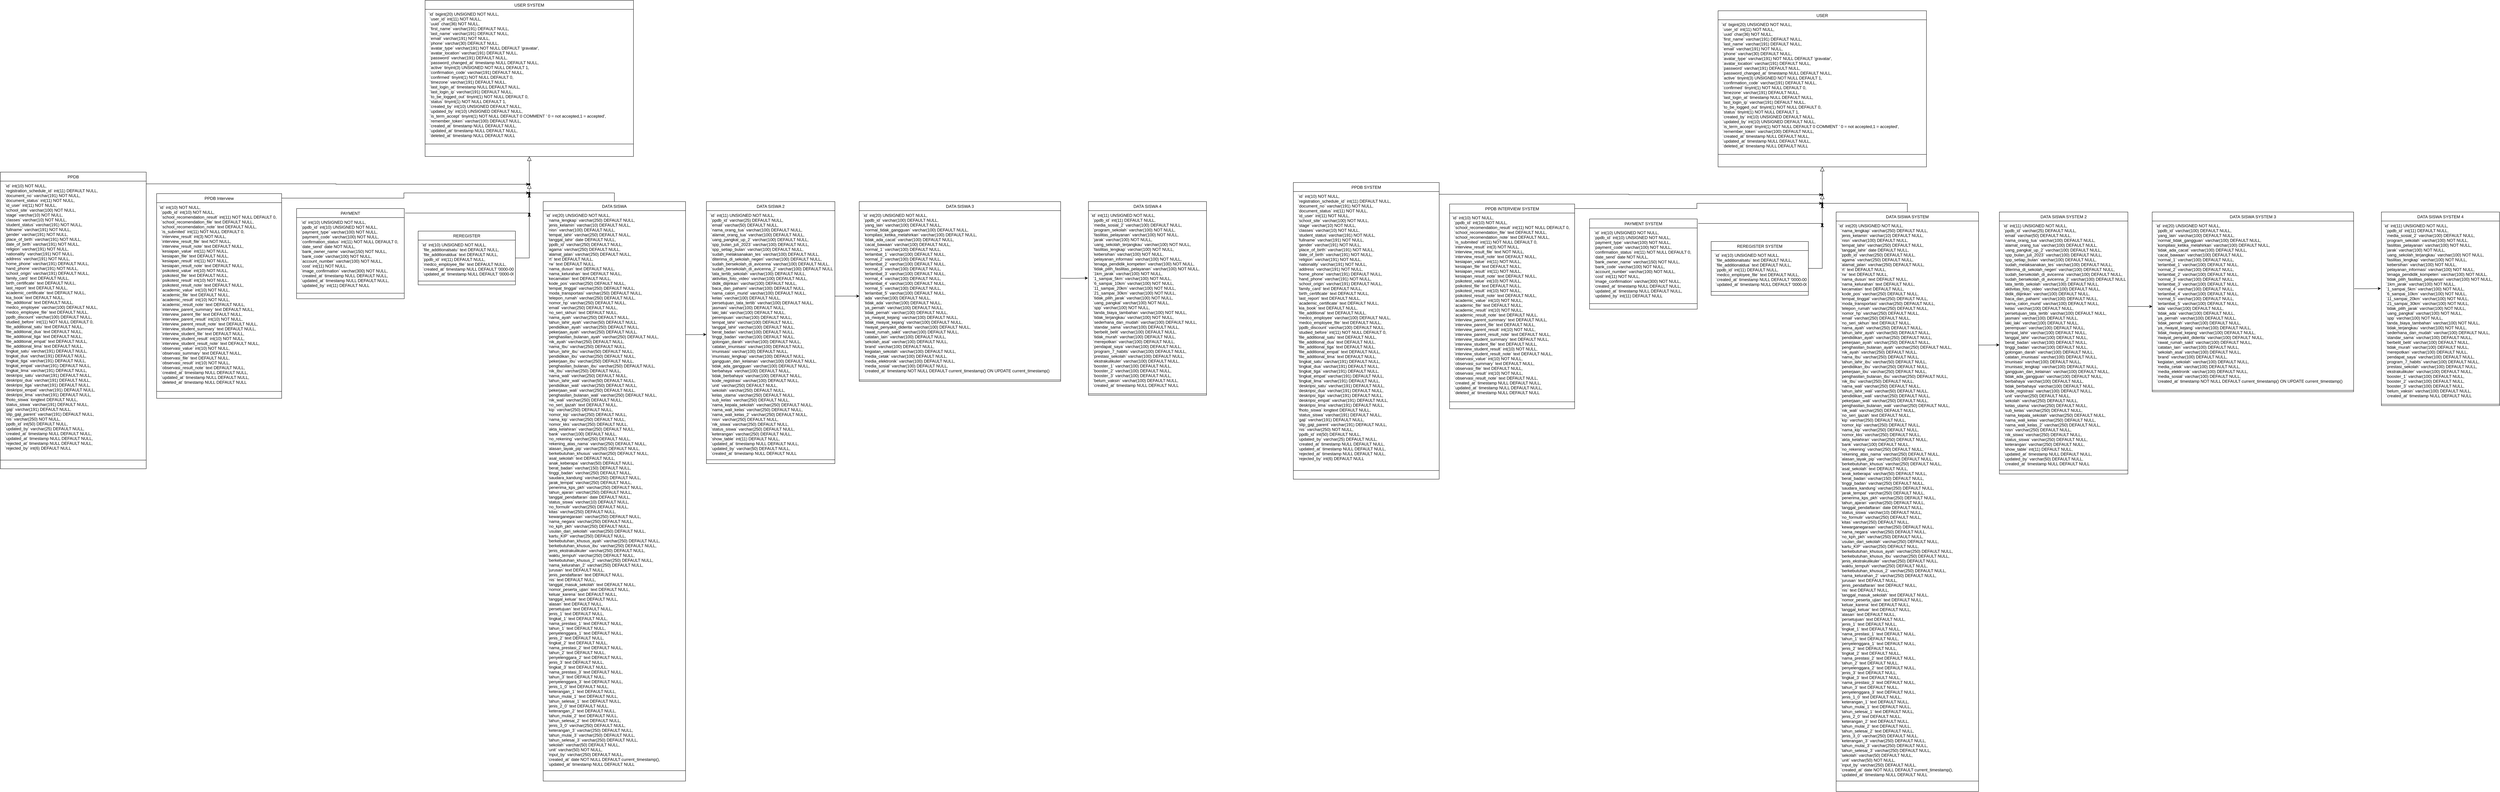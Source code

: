<mxfile version="21.6.2" type="github">
  <diagram id="C5RBs43oDa-KdzZeNtuy" name="Page-1">
    <mxGraphModel dx="6832" dy="4282" grid="1" gridSize="10" guides="1" tooltips="1" connect="1" arrows="1" fold="1" page="1" pageScale="1" pageWidth="827" pageHeight="1169" math="0" shadow="0">
      <root>
        <mxCell id="WIyWlLk6GJQsqaUBKTNV-0" />
        <mxCell id="WIyWlLk6GJQsqaUBKTNV-1" parent="WIyWlLk6GJQsqaUBKTNV-0" />
        <mxCell id="zkfFHV4jXpPFQw0GAbJ--0" value="USER SYSTEM" style="swimlane;fontStyle=0;align=center;verticalAlign=top;childLayout=stackLayout;horizontal=1;startSize=26;horizontalStack=0;resizeParent=1;resizeLast=0;collapsible=1;marginBottom=0;rounded=0;shadow=0;strokeWidth=1;" parent="WIyWlLk6GJQsqaUBKTNV-1" vertex="1">
          <mxGeometry y="-220" width="600" height="450" as="geometry">
            <mxRectangle x="220" y="-270" width="160" height="26" as="alternateBounds" />
          </mxGeometry>
        </mxCell>
        <mxCell id="zkfFHV4jXpPFQw0GAbJ--1" value=" `id` bigint(20) UNSIGNED NOT NULL,&#xa;  `user_id` int(11) NOT NULL,&#xa;  `uuid` char(36) NOT NULL,&#xa;  `first_name` varchar(191) DEFAULT NULL,&#xa;  `last_name` varchar(191) DEFAULT NULL,&#xa;  `email` varchar(191) NOT NULL,&#xa;  `phone` varchar(30) DEFAULT NULL,&#xa;  `avatar_type` varchar(191) NOT NULL DEFAULT &#39;gravatar&#39;,&#xa;  `avatar_location` varchar(191) DEFAULT NULL,&#xa;  `password` varchar(191) DEFAULT NULL,&#xa;  `password_changed_at` timestamp NULL DEFAULT NULL,&#xa;  `active` tinyint(3) UNSIGNED NOT NULL DEFAULT 1,&#xa;  `confirmation_code` varchar(191) DEFAULT NULL,&#xa;  `confirmed` tinyint(1) NOT NULL DEFAULT 0,&#xa;  `timezone` varchar(191) DEFAULT NULL,&#xa;  `last_login_at` timestamp NULL DEFAULT NULL,&#xa;  `last_login_ip` varchar(191) DEFAULT NULL,&#xa;  `to_be_logged_out` tinyint(1) NOT NULL DEFAULT 0,&#xa;  `status` tinyint(1) NOT NULL DEFAULT 1,&#xa;  `created_by` int(10) UNSIGNED DEFAULT NULL,&#xa;  `updated_by` int(10) UNSIGNED DEFAULT NULL,&#xa;  `is_term_accept` tinyint(1) NOT NULL DEFAULT 0 COMMENT &#39; 0 = not accepted,1 = accepted&#39;,&#xa;  `remember_token` varchar(100) DEFAULT NULL,&#xa;  `created_at` timestamp NULL DEFAULT NULL,&#xa;  `updated_at` timestamp NULL DEFAULT NULL,&#xa;  `deleted_at` timestamp NULL DEFAULT NULL" style="text;align=left;verticalAlign=top;spacingLeft=4;spacingRight=4;overflow=hidden;rotatable=0;points=[[0,0.5],[1,0.5]];portConstraint=eastwest;" parent="zkfFHV4jXpPFQw0GAbJ--0" vertex="1">
          <mxGeometry y="26" width="600" height="384" as="geometry" />
        </mxCell>
        <mxCell id="zkfFHV4jXpPFQw0GAbJ--4" value="" style="line;html=1;strokeWidth=1;align=left;verticalAlign=middle;spacingTop=-1;spacingLeft=3;spacingRight=3;rotatable=0;labelPosition=right;points=[];portConstraint=eastwest;" parent="zkfFHV4jXpPFQw0GAbJ--0" vertex="1">
          <mxGeometry y="410" width="600" height="8" as="geometry" />
        </mxCell>
        <mxCell id="zkfFHV4jXpPFQw0GAbJ--6" value="DATA SISWA" style="swimlane;fontStyle=0;align=center;verticalAlign=top;childLayout=stackLayout;horizontal=1;startSize=26;horizontalStack=0;resizeParent=1;resizeLast=0;collapsible=1;marginBottom=0;rounded=0;shadow=0;strokeWidth=1;" parent="WIyWlLk6GJQsqaUBKTNV-1" vertex="1">
          <mxGeometry x="340" y="360" width="410" height="1670" as="geometry">
            <mxRectangle x="130" y="380" width="160" height="26" as="alternateBounds" />
          </mxGeometry>
        </mxCell>
        <mxCell id="zkfFHV4jXpPFQw0GAbJ--7" value="`id` int(20) UNSIGNED NOT NULL,&#xa;  `nama_lengkap` varchar(250) DEFAULT NULL,&#xa;  `jenis_kelamin` varchar(10) DEFAULT NULL,&#xa;  `nisn` varchar(100) DEFAULT NULL,&#xa;  `tempat_lahir` varchar(250) DEFAULT NULL,&#xa;  `tanggal_lahir` date DEFAULT NULL,&#xa;  `ppdb_id` varchar(250) DEFAULT NULL,&#xa;  `agama` varchar(250) DEFAULT NULL,&#xa;  `alamat_jalan` varchar(250) DEFAULT NULL,&#xa;  `rt` text DEFAULT NULL,&#xa;  `rw` text DEFAULT NULL,&#xa;  `nama_dusun` text DEFAULT NULL,&#xa;  `nama_kelurahan` text DEFAULT NULL,&#xa;  `kecamatan` text DEFAULT NULL,&#xa;  `kode_pos` varchar(250) DEFAULT NULL,&#xa;  `tempat_tinggal` varchar(250) DEFAULT NULL,&#xa;  `moda_transportasi` varchar(250) DEFAULT NULL,&#xa;  `telepon_rumah` varchar(250) DEFAULT NULL,&#xa;  `nomor_hp` varchar(250) DEFAULT NULL,&#xa;  `email` varchar(250) DEFAULT NULL,&#xa;  `no_seri_skhun` text DEFAULT NULL,&#xa;  `nama_ayah` varchar(250) DEFAULT NULL,&#xa;  `tahun_lahir_ayah` varchar(50) DEFAULT NULL,&#xa;  `pendidikan_ayah` varchar(250) DEFAULT NULL,&#xa;  `pekerjaan_ayah` varchar(250) DEFAULT NULL,&#xa;  `penghasilan_bulanan_ayah` varchar(250) DEFAULT NULL,&#xa;  `nik_ayah` varchar(250) DEFAULT NULL,&#xa;  `nama_Ibu` varchar(250) DEFAULT NULL,&#xa;  `tahun_lahir_ibu` varchar(50) DEFAULT NULL,&#xa;  `pendidikan_ibu` varchar(250) DEFAULT NULL,&#xa;  `pekerjaan_ibu` varchar(250) DEFAULT NULL,&#xa;  `penghasilan_bulanan_ibu` varchar(250) DEFAULT NULL,&#xa;  `nik_Ibu` varchar(250) DEFAULT NULL,&#xa;  `nama_wali` varchar(250) DEFAULT NULL,&#xa;  `tahun_lahir_wali` varchar(50) DEFAULT NULL,&#xa;  `pendidikan_wali` varchar(250) DEFAULT NULL,&#xa;  `pekerjaan_wali` varchar(250) DEFAULT NULL,&#xa;  `penghasilan_bulanan_wali` varchar(250) DEFAULT NULL,&#xa;  `nik_wali` varchar(250) DEFAULT NULL,&#xa;  `no_seri_ijazah` text DEFAULT NULL,&#xa;  `kip` varchar(250) DEFAULT NULL,&#xa;  `nomor_kip` varchar(250) DEFAULT NULL,&#xa;  `nama_kip` varchar(250) DEFAULT NULL,&#xa;  `nomor_kks` varchar(250) DEFAULT NULL,&#xa;  `akta_kelahiran` varchar(250) DEFAULT NULL,&#xa;  `bank` varchar(100) DEFAULT NULL,&#xa;  `no_rekening` varchar(250) DEFAULT NULL,&#xa;  `rekening_atas_nama` varchar(250) DEFAULT NULL,&#xa;  `alasan_layak_pip` varchar(250) DEFAULT NULL,&#xa;  `berkebutuhan_khusus` varchar(250) DEFAULT NULL,&#xa;  `asal_sekolah` text DEFAULT NULL,&#xa;  `anak_keberapa` varchar(50) DEFAULT NULL,&#xa;  `berat_badan` varchar(150) DEFAULT NULL,&#xa;  `tinggi_badan` varchar(250) DEFAULT NULL,&#xa;  `saudara_kandung` varchar(250) DEFAULT NULL,&#xa;  `jarak_tempat` varchar(250) DEFAULT NULL,&#xa;  `penerima_kps_pkh` varchar(250) DEFAULT NULL,&#xa;  `tahun_ajaran` varchar(250) DEFAULT NULL,&#xa;  `tanggal_pendaftaran` date DEFAULT NULL,&#xa;  `status_siswa` varchar(10) DEFAULT NULL,&#xa;  `no_formulir` varchar(250) DEFAULT NULL,&#xa;  `kitas` varchar(250) DEFAULT NULL,&#xa;  `kewarganegaraan` varchar(250) DEFAULT NULL,&#xa;  `nama_negara` varchar(250) DEFAULT NULL,&#xa;  `no_kph_pkh` varchar(250) DEFAULT NULL,&#xa;  `usulan_dari_sekolah` varchar(250) DEFAULT NULL,&#xa;  `kartu_KIP` varchar(250) DEFAULT NULL,&#xa;  `berkebutuhan_khusus_ayah` varchar(250) DEFAULT NULL,&#xa;  `berkebutuhan_khusus_ibu` varchar(250) DEFAULT NULL,&#xa;  `jenis_ekstrakulikuler` varchar(250) DEFAULT NULL,&#xa;  `waktu_tempuh` varchar(250) DEFAULT NULL,&#xa;  `berkebutuhan_khusus_2` varchar(250) DEFAULT NULL,&#xa;  `nama_kelurahan_2` varchar(250) DEFAULT NULL,&#xa;  `jurusan` text DEFAULT NULL,&#xa;  `jenis_pendaftaran` text DEFAULT NULL,&#xa;  `nis` text DEFAULT NULL,&#xa;  `tanggal_masuk_sekolah` text DEFAULT NULL,&#xa;  `nomor_peserta_ujian` text DEFAULT NULL,&#xa;  `keluar_karena` text DEFAULT NULL,&#xa;  `tanggal_keluar` text DEFAULT NULL,&#xa;  `alasan` text DEFAULT NULL,&#xa;  `persetujuan` text DEFAULT NULL,&#xa;  `jenis_1` text DEFAULT NULL,&#xa;  `tingkat_1` text DEFAULT NULL,&#xa;  `nama_prestasi_1` text DEFAULT NULL,&#xa;  `tahun_1` text DEFAULT NULL,&#xa;  `penyelenggara_1` text DEFAULT NULL,&#xa;  `jenis_2` text DEFAULT NULL,&#xa;  `tingkat_2` text DEFAULT NULL,&#xa;  `nama_prestasi_2` text DEFAULT NULL,&#xa;  `tahun_2` text DEFAULT NULL,&#xa;  `penyelenggara_2` text DEFAULT NULL,&#xa;  `jenis_3` text DEFAULT NULL,&#xa;  `tingkat_3` text DEFAULT NULL,&#xa;  `nama_prestasi_3` text DEFAULT NULL,&#xa;  `tahun_3` text DEFAULT NULL,&#xa;  `penyelenggara_3` text DEFAULT NULL,&#xa;  `jenis_1_0` text DEFAULT NULL,&#xa;  `keterangan_1` text DEFAULT NULL,&#xa;  `tahun_mulai_1` text DEFAULT NULL,&#xa;  `tahun_selesai_1` text DEFAULT NULL,&#xa;  `jenis_2_0` text DEFAULT NULL,&#xa;  `keterangan_2` text DEFAULT NULL,&#xa;  `tahun_mulai_2` text DEFAULT NULL,&#xa;  `tahun_selesai_2` text DEFAULT NULL,&#xa;  `jenis_3_0` varchar(250) DEFAULT NULL,&#xa;  `keterangan_3` varchar(250) DEFAULT NULL,&#xa;  `tahun_mulai_3` varchar(250) DEFAULT NULL,&#xa;  `tahun_selesai_3` varchar(250) DEFAULT NULL,&#xa;  `sekolah` varchar(50) DEFAULT NULL,&#xa;  `unit` varchar(50) NOT NULL,&#xa;  `input_by` varchar(250) DEFAULT NULL,&#xa;  `created_at` date NOT NULL DEFAULT current_timestamp(),&#xa;  `updated_at` timestamp NULL DEFAULT NULL" style="text;align=left;verticalAlign=top;spacingLeft=4;spacingRight=4;overflow=hidden;rotatable=0;points=[[0,0.5],[1,0.5]];portConstraint=eastwest;" parent="zkfFHV4jXpPFQw0GAbJ--6" vertex="1">
          <mxGeometry y="26" width="410" height="1610" as="geometry" />
        </mxCell>
        <mxCell id="zkfFHV4jXpPFQw0GAbJ--9" value="" style="line;html=1;strokeWidth=1;align=left;verticalAlign=middle;spacingTop=-1;spacingLeft=3;spacingRight=3;rotatable=0;labelPosition=right;points=[];portConstraint=eastwest;" parent="zkfFHV4jXpPFQw0GAbJ--6" vertex="1">
          <mxGeometry y="1636" width="410" height="8" as="geometry" />
        </mxCell>
        <mxCell id="zkfFHV4jXpPFQw0GAbJ--12" value="" style="endArrow=block;endSize=10;endFill=0;shadow=0;strokeWidth=1;rounded=0;edgeStyle=elbowEdgeStyle;elbow=vertical;" parent="WIyWlLk6GJQsqaUBKTNV-1" source="r1qEbPDYCdab6uhuSibT-14" target="zkfFHV4jXpPFQw0GAbJ--0" edge="1">
          <mxGeometry width="160" relative="1" as="geometry">
            <mxPoint x="200" y="203" as="sourcePoint" />
            <mxPoint x="200" y="203" as="targetPoint" />
          </mxGeometry>
        </mxCell>
        <mxCell id="zkfFHV4jXpPFQw0GAbJ--13" value="DATA SISWA 2" style="swimlane;fontStyle=0;align=center;verticalAlign=top;childLayout=stackLayout;horizontal=1;startSize=26;horizontalStack=0;resizeParent=1;resizeLast=0;collapsible=1;marginBottom=0;rounded=0;shadow=0;strokeWidth=1;" parent="WIyWlLk6GJQsqaUBKTNV-1" vertex="1">
          <mxGeometry x="810" y="360" width="370" height="755" as="geometry">
            <mxRectangle x="340" y="380" width="170" height="26" as="alternateBounds" />
          </mxGeometry>
        </mxCell>
        <mxCell id="zkfFHV4jXpPFQw0GAbJ--14" value=" `id` int(11) UNSIGNED NOT NULL,&#xa;  `ppdb_id` varchar(25) DEFAULT NULL,&#xa;  `email` varchar(50) DEFAULT NULL,&#xa;  `nama_orang_tua` varchar(100) DEFAULT NULL,&#xa;  `alamat_orang_tua` varchar(100) DEFAULT NULL,&#xa;  `uang_pangkal_up_2` varchar(100) DEFAULT NULL,&#xa;  `spp_bulan_juli_2023` varchar(100) DEFAULT NULL,&#xa;  `spp_setiap_bulan` varchar(100) DEFAULT NULL,&#xa;  `sudah_melaksanakan_tes` varchar(100) DEFAULT NULL,&#xa;  `diterima_di_sekolah_negeri` varchar(100) DEFAULT NULL,&#xa;  `sudah_bersekolah_di_avicenna` varchar(100) DEFAULT NULL,&#xa;  `sudah_bersekolah_di_avicenna_2` varchar(100) DEFAULT NULL,&#xa;  `tata_tertib_sekolah` varchar(100) DEFAULT NULL,&#xa;  `aktivitas_foto_video` varchar(100) DEFAULT NULL,&#xa;  `didik_diijinkan` varchar(100) DEFAULT NULL,&#xa;  `baca_dan_pahami` varchar(100) DEFAULT NULL,&#xa;  `nama_calon_murid` varchar(100) DEFAULT NULL,&#xa;  `kelas` varchar(100) DEFAULT NULL,&#xa;  `persetujuan_tata_tertib` varchar(100) DEFAULT NULL,&#xa;  `jasmani` varchar(100) DEFAULT NULL,&#xa;  `laki_laki` varchar(100) DEFAULT NULL,&#xa;  `perempuan` varchar(100) DEFAULT NULL,&#xa;  `tempat_lahir` varchar(100) DEFAULT NULL,&#xa;  `tanggal_lahir` varchar(100) DEFAULT NULL,&#xa;  `berat_badan` varchar(100) DEFAULT NULL,&#xa;  `tinggi_badan` varchar(100) DEFAULT NULL,&#xa;  `golongan_darah` varchar(100) DEFAULT NULL,&#xa;  `catatan_imunisasi` varchar(100) DEFAULT NULL,&#xa;  `imunisasi` varchar(100) DEFAULT NULL,&#xa;  `imunisasi_lengkap` varchar(100) DEFAULT NULL,&#xa;  `gangguan_dan_kelainan` varchar(100) DEFAULT NULL,&#xa;  `tidak_ada_gangguan` varchar(100) DEFAULT NULL,&#xa;  `berbahaya` varchar(100) DEFAULT NULL,&#xa;  `tidak_berbahaya` varchar(100) DEFAULT NULL,&#xa;  `kode_registrasi` varchar(100) DEFAULT NULL,&#xa;  `unit` varchar(250) DEFAULT NULL,&#xa;  `sekolah` varchar(250) DEFAULT NULL,&#xa;  `kelas_utama` varchar(250) DEFAULT NULL,&#xa;  `sub_kelas` varchar(250) DEFAULT NULL,&#xa;  `nama_kepala_sekolah` varchar(250) DEFAULT NULL,&#xa;  `nama_wali_kelas` varchar(250) DEFAULT NULL,&#xa;  `nama_wali_kelas_2` varchar(250) DEFAULT NULL,&#xa;  `nisn` varchar(250) DEFAULT NULL,&#xa;  `nik_siswa` varchar(250) DEFAULT NULL,&#xa;  `status_siswa` varchar(250) DEFAULT NULL,&#xa;  `keterangan` varchar(250) DEFAULT NULL,&#xa;  `show_table` int(11) DEFAULT NULL,&#xa;  `updated_at` timestamp NULL DEFAULT NULL,&#xa;  `updated_by` varchar(50) DEFAULT NULL,&#xa;  `created_at` timestamp NULL DEFAULT NULL" style="text;align=left;verticalAlign=top;spacingLeft=4;spacingRight=4;overflow=hidden;rotatable=0;points=[[0,0.5],[1,0.5]];portConstraint=eastwest;" parent="zkfFHV4jXpPFQw0GAbJ--13" vertex="1">
          <mxGeometry y="26" width="370" height="714" as="geometry" />
        </mxCell>
        <mxCell id="zkfFHV4jXpPFQw0GAbJ--15" value="" style="line;html=1;strokeWidth=1;align=left;verticalAlign=middle;spacingTop=-1;spacingLeft=3;spacingRight=3;rotatable=0;labelPosition=right;points=[];portConstraint=eastwest;" parent="zkfFHV4jXpPFQw0GAbJ--13" vertex="1">
          <mxGeometry y="740" width="370" height="8" as="geometry" />
        </mxCell>
        <mxCell id="r1qEbPDYCdab6uhuSibT-133" value="" style="edgeStyle=orthogonalEdgeStyle;rounded=0;orthogonalLoop=1;jettySize=auto;html=1;entryX=-0.004;entryY=0.371;entryDx=0;entryDy=0;entryPerimeter=0;exitX=1.003;exitY=0.403;exitDx=0;exitDy=0;exitPerimeter=0;" edge="1" parent="WIyWlLk6GJQsqaUBKTNV-1" source="wsBFLtOQU4uTYkTnuhKc-1" target="wsBFLtOQU4uTYkTnuhKc-4">
          <mxGeometry relative="1" as="geometry" />
        </mxCell>
        <mxCell id="wsBFLtOQU4uTYkTnuhKc-0" value="DATA SISWA 3" style="swimlane;fontStyle=0;align=center;verticalAlign=top;childLayout=stackLayout;horizontal=1;startSize=26;horizontalStack=0;resizeParent=1;resizeLast=0;collapsible=1;marginBottom=0;rounded=0;shadow=0;strokeWidth=1;" parent="WIyWlLk6GJQsqaUBKTNV-1" vertex="1">
          <mxGeometry x="1250" y="360" width="580" height="518" as="geometry">
            <mxRectangle x="340" y="380" width="170" height="26" as="alternateBounds" />
          </mxGeometry>
        </mxCell>
        <mxCell id="wsBFLtOQU4uTYkTnuhKc-1" value=" `id` int(20) UNSIGNED NOT NULL,&#xa;  `ppdb_id` varchar(100) DEFAULT NULL,&#xa;  `yang_lain` varchar(100) DEFAULT NULL,&#xa;  `normal_tidak_gangguan` varchar(100) DEFAULT NULL,&#xa;  `kompilasi_ketika_melahirkan` varchar(100) DEFAULT NULL,&#xa;  `tidak_ada_cacat` varchar(100) DEFAULT NULL,&#xa;  `cacat_bawaan` varchar(100) DEFAULT NULL,&#xa;  `normal_1` varchar(100) DEFAULT NULL,&#xa;  `terlambat_1` varchar(100) DEFAULT NULL,&#xa;  `normal_2` varchar(100) DEFAULT NULL,&#xa;  `terlambat_2` varchar(100) DEFAULT NULL,&#xa;  `normal_3` varchar(100) DEFAULT NULL,&#xa;  `terlambat_3` varchar(100) DEFAULT NULL,&#xa;  `normal_4` varchar(100) DEFAULT NULL,&#xa;  `terlambat_4` varchar(100) DEFAULT NULL,&#xa;  `normal_5` varchar(100) DEFAULT NULL,&#xa;  `terlambat_5` varchar(100) DEFAULT NULL,&#xa;  `ada` varchar(100) DEFAULT NULL,&#xa;  `tidak_ada` varchar(100) DEFAULT NULL,&#xa;  `ya_pernah` varchar(100) DEFAULT NULL,&#xa;  `tidak_pernah` varchar(100) DEFAULT NULL,&#xa;  `ya_riwayat_kejang` varchar(100) DEFAULT NULL,&#xa;  `tidak_riwayat_kejang` varchar(100) DEFAULT NULL,&#xa;  `riwayat_penyakit_diderita` varchar(100) DEFAULT NULL,&#xa;  `rawat_rumah_sakit` varchar(100) DEFAULT NULL,&#xa;  `catatan_lain` varchar(100) DEFAULT NULL,&#xa;  `sekolah_asal` varchar(100) DEFAULT NULL,&#xa;  `brand` varchar(100) DEFAULT NULL,&#xa;  `kegiatan_sekolah` varchar(100) DEFAULT NULL,&#xa;  `media_cetak` varchar(100) DEFAULT NULL,&#xa;  `media_elektronik` varchar(100) DEFAULT NULL,&#xa;  `media_sosial` varchar(100) DEFAULT NULL,&#xa;  `created_at` timestamp NOT NULL DEFAULT current_timestamp() ON UPDATE current_timestamp()" style="text;align=left;verticalAlign=top;spacingLeft=4;spacingRight=4;overflow=hidden;rotatable=0;points=[[0,0.5],[1,0.5]];portConstraint=eastwest;" parent="wsBFLtOQU4uTYkTnuhKc-0" vertex="1">
          <mxGeometry y="26" width="580" height="484" as="geometry" />
        </mxCell>
        <mxCell id="wsBFLtOQU4uTYkTnuhKc-2" value="" style="line;html=1;strokeWidth=1;align=left;verticalAlign=middle;spacingTop=-1;spacingLeft=3;spacingRight=3;rotatable=0;labelPosition=right;points=[];portConstraint=eastwest;" parent="wsBFLtOQU4uTYkTnuhKc-0" vertex="1">
          <mxGeometry y="510" width="580" height="8" as="geometry" />
        </mxCell>
        <mxCell id="wsBFLtOQU4uTYkTnuhKc-3" value="DATA SISWA 4" style="swimlane;fontStyle=0;align=center;verticalAlign=top;childLayout=stackLayout;horizontal=1;startSize=26;horizontalStack=0;resizeParent=1;resizeLast=0;collapsible=1;marginBottom=0;rounded=0;shadow=0;strokeWidth=1;" parent="WIyWlLk6GJQsqaUBKTNV-1" vertex="1">
          <mxGeometry x="1910" y="360" width="340" height="558" as="geometry">
            <mxRectangle x="340" y="380" width="170" height="26" as="alternateBounds" />
          </mxGeometry>
        </mxCell>
        <mxCell id="wsBFLtOQU4uTYkTnuhKc-4" value="`id` int(11) UNSIGNED NOT NULL,&#xa;  `ppdb_id` int(11) DEFAULT NULL,&#xa;  `media_sosial_2` varchar(100) DEFAULT NULL,&#xa;  `program_sekolah` varchar(100) NOT NULL,&#xa;  `fasilitas_pelayanan` varchar(100) NOT NULL,&#xa;  `jarak` varchar(100) NOT NULL,&#xa;  `uang_sekolah_terjangkau` varchar(100) NOT NULL,&#xa;  `fasilitas_lengkap` varchar(100) NOT NULL,&#xa;  `kebersihan` varchar(100) NOT NULL,&#xa;  `pelayanan_informasi` varchar(100) NOT NULL,&#xa;  `tenaga_pendidik_kompeten` varchar(100) NOT NULL,&#xa;  `tidak_pilih_fasilitas_pelayanan` varchar(100) NOT NULL,&#xa;  `1km_jarak` varchar(100) NOT NULL,&#xa;  `1_sampai_5km` varchar(100) NOT NULL,&#xa;  `6_sampai_10km` varchar(100) NOT NULL,&#xa;  `11_sampai_20km` varchar(100) NOT NULL,&#xa;  `21_sampai_30km` varchar(100) NOT NULL,&#xa;  `tidak_pilih_jarak` varchar(100) NOT NULL,&#xa;  `uang_pangkal` varchar(100) NOT NULL,&#xa;  `spp` varchar(100) NOT NULL,&#xa;  `tanda_biaya_tambahan` varchar(100) NOT NULL,&#xa;  `tidak_terjangkau` varchar(100) NOT NULL,&#xa;  `sederhana_dan_mudah` varchar(100) DEFAULT NULL,&#xa;  `standar_sama` varchar(100) DEFAULT NULL,&#xa;  `berbelit_belit` varchar(100) DEFAULT NULL,&#xa;  `tidak_murah` varchar(100) DEFAULT NULL,&#xa;  `merepotkan` varchar(100) DEFAULT NULL,&#xa;  `pendapat_saya` varchar(100) DEFAULT NULL,&#xa;  `program_7_habits` varchar(100) DEFAULT NULL,&#xa;  `prestasi_sekolah` varchar(100) DEFAULT NULL,&#xa;  `ekstrakulikuler` varchar(100) DEFAULT NULL,&#xa;  `booster_1` varchar(100) DEFAULT NULL,&#xa;  `booster_2` varchar(100) DEFAULT NULL,&#xa;  `booster_3` varchar(100) DEFAULT NULL,&#xa;  `belum_vaksin` varchar(100) DEFAULT NULL,&#xa;  `created_at` timestamp NULL DEFAULT NULL" style="text;align=left;verticalAlign=top;spacingLeft=4;spacingRight=4;overflow=hidden;rotatable=0;points=[[0,0.5],[1,0.5]];portConstraint=eastwest;" parent="wsBFLtOQU4uTYkTnuhKc-3" vertex="1">
          <mxGeometry y="26" width="340" height="524" as="geometry" />
        </mxCell>
        <mxCell id="wsBFLtOQU4uTYkTnuhKc-5" value="" style="line;html=1;strokeWidth=1;align=left;verticalAlign=middle;spacingTop=-1;spacingLeft=3;spacingRight=3;rotatable=0;labelPosition=right;points=[];portConstraint=eastwest;" parent="wsBFLtOQU4uTYkTnuhKc-3" vertex="1">
          <mxGeometry y="550" width="340" height="8" as="geometry" />
        </mxCell>
        <mxCell id="wsBFLtOQU4uTYkTnuhKc-14" value="" style="edgeStyle=orthogonalEdgeStyle;rounded=0;orthogonalLoop=1;jettySize=auto;html=1;entryX=0.001;entryY=0.509;entryDx=0;entryDy=0;exitX=1;exitY=0.345;exitDx=0;exitDy=0;exitPerimeter=0;entryPerimeter=0;" parent="WIyWlLk6GJQsqaUBKTNV-1" source="zkfFHV4jXpPFQw0GAbJ--14" target="wsBFLtOQU4uTYkTnuhKc-1" edge="1">
          <mxGeometry relative="1" as="geometry">
            <Array as="points" />
            <mxPoint x="1180" y="631.65" as="sourcePoint" />
            <mxPoint x="1245.62" y="632.342" as="targetPoint" />
          </mxGeometry>
        </mxCell>
        <mxCell id="wsBFLtOQU4uTYkTnuhKc-17" value="" style="edgeStyle=orthogonalEdgeStyle;rounded=0;orthogonalLoop=1;jettySize=auto;html=1;entryX=0;entryY=0.5;entryDx=0;entryDy=0;exitX=1;exitY=0.222;exitDx=0;exitDy=0;exitPerimeter=0;" parent="WIyWlLk6GJQsqaUBKTNV-1" source="zkfFHV4jXpPFQw0GAbJ--7" target="zkfFHV4jXpPFQw0GAbJ--14" edge="1">
          <mxGeometry relative="1" as="geometry" />
        </mxCell>
        <mxCell id="r1qEbPDYCdab6uhuSibT-15" value="" style="edgeStyle=orthogonalEdgeStyle;rounded=0;orthogonalLoop=1;jettySize=auto;html=1;exitX=1.001;exitY=0.01;exitDx=0;exitDy=0;exitPerimeter=0;" edge="1" parent="WIyWlLk6GJQsqaUBKTNV-1" source="wsBFLtOQU4uTYkTnuhKc-19" target="r1qEbPDYCdab6uhuSibT-14">
          <mxGeometry relative="1" as="geometry" />
        </mxCell>
        <mxCell id="wsBFLtOQU4uTYkTnuhKc-18" value="PPDB" style="swimlane;fontStyle=0;align=center;verticalAlign=top;childLayout=stackLayout;horizontal=1;startSize=26;horizontalStack=0;resizeParent=1;resizeLast=0;collapsible=1;marginBottom=0;rounded=0;shadow=0;strokeWidth=1;" parent="WIyWlLk6GJQsqaUBKTNV-1" vertex="1">
          <mxGeometry x="-1223" y="275" width="420" height="855" as="geometry">
            <mxRectangle x="130" y="380" width="160" height="26" as="alternateBounds" />
          </mxGeometry>
        </mxCell>
        <mxCell id="wsBFLtOQU4uTYkTnuhKc-19" value="  `id` int(10) NOT NULL,&#xa;  `registration_schedule_id` int(11) DEFAULT NULL,&#xa;  `document_no` varchar(191) NOT NULL,&#xa;  `document_status` int(11) NOT NULL,&#xa;  `id_user` int(11) NOT NULL,&#xa;  `school_site` varchar(100) NOT NULL,&#xa;  `stage` varchar(10) NOT NULL,&#xa;  `classes` varchar(10) NOT NULL,&#xa;  `student_status` varchar(191) NOT NULL,&#xa;  `fullname` varchar(191) NOT NULL,&#xa;  `gender` varchar(191) NOT NULL,&#xa;  `place_of_birth` varchar(191) NOT NULL,&#xa;  `date_of_birth` varchar(191) NOT NULL,&#xa;  `religion` varchar(191) NOT NULL,&#xa;  `nationality` varchar(191) NOT NULL,&#xa;  `address` varchar(191) NOT NULL,&#xa;  `home_phone` varchar(191) DEFAULT NULL,&#xa;  `hand_phone` varchar(191) NOT NULL,&#xa;  `school_origin` varchar(191) DEFAULT NULL,&#xa;  `family_card` text DEFAULT NULL,&#xa;  `birth_certificate` text DEFAULT NULL,&#xa;  `last_report` text DEFAULT NULL,&#xa;  `academic_certificate` text DEFAULT NULL,&#xa;  `kia_book` text DEFAULT NULL,&#xa;  `file_additional` text DEFAULT NULL,&#xa;  `medco_employee` varchar(100) DEFAULT NULL,&#xa;  `medco_employee_file` text DEFAULT NULL,&#xa;  `ppdb_discount` varchar(100) DEFAULT NULL,&#xa;  `studied_before` int(11) NOT NULL DEFAULT 0,&#xa;  `file_additional_satu` text DEFAULT NULL,&#xa;  `file_additional_dua` text DEFAULT NULL,&#xa;  `file_additional_tiga` text DEFAULT NULL,&#xa;  `file_additional_empat` text DEFAULT NULL,&#xa;  `file_additional_lima` text DEFAULT NULL,&#xa;  `tingkat_satu` varchar(191) DEFAULT NULL,&#xa;  `tingkat_dua` varchar(191) DEFAULT NULL,&#xa;  `tingkat_tiga` varchar(191) DEFAULT NULL,&#xa;  `tingkat_empat` varchar(191) DEFAULT NULL,&#xa;  `tingkat_lima` varchar(191) DEFAULT NULL,&#xa;  `deskripsi_satu` varchar(191) DEFAULT NULL,&#xa;  `deskripsi_dua` varchar(191) DEFAULT NULL,&#xa;  `deskripsi_tiga` varchar(191) DEFAULT NULL,&#xa;  `deskripsi_empat` varchar(191) DEFAULT NULL,&#xa;  `deskripsi_lima` varchar(191) DEFAULT NULL,&#xa;  `fhoto_siswa` longtext DEFAULT NULL,&#xa;  `status_siswa` varchar(191) DEFAULT NULL,&#xa;  `gaji` varchar(191) DEFAULT NULL,&#xa;  `slip_gaji_parent` varchar(191) DEFAULT NULL,&#xa;  `nis` varchar(250) NOT NULL,&#xa;  `ppdb_id` int(50) DEFAULT NULL,&#xa;  `updated_by` varchar(25) DEFAULT NULL,&#xa;  `created_at` timestamp NULL DEFAULT NULL,&#xa;  `updated_at` timestamp NULL DEFAULT NULL,&#xa;  `rejected_at` timestamp NULL DEFAULT NULL,&#xa;  `rejected_by` int(6) DEFAULT NULL" style="text;align=left;verticalAlign=top;spacingLeft=4;spacingRight=4;overflow=hidden;rotatable=0;points=[[0,0.5],[1,0.5]];portConstraint=eastwest;" parent="wsBFLtOQU4uTYkTnuhKc-18" vertex="1">
          <mxGeometry y="26" width="420" height="784" as="geometry" />
        </mxCell>
        <mxCell id="wsBFLtOQU4uTYkTnuhKc-20" value="" style="line;html=1;strokeWidth=1;align=left;verticalAlign=middle;spacingTop=-1;spacingLeft=3;spacingRight=3;rotatable=0;labelPosition=right;points=[];portConstraint=eastwest;" parent="wsBFLtOQU4uTYkTnuhKc-18" vertex="1">
          <mxGeometry y="810" width="420" height="40" as="geometry" />
        </mxCell>
        <mxCell id="r1qEbPDYCdab6uhuSibT-18" value="" style="edgeStyle=orthogonalEdgeStyle;rounded=0;orthogonalLoop=1;jettySize=auto;html=1;" edge="1" parent="WIyWlLk6GJQsqaUBKTNV-1" source="wsBFLtOQU4uTYkTnuhKc-21" target="r1qEbPDYCdab6uhuSibT-17">
          <mxGeometry relative="1" as="geometry">
            <Array as="points">
              <mxPoint x="-61" y="350" />
              <mxPoint x="-61" y="335" />
            </Array>
          </mxGeometry>
        </mxCell>
        <mxCell id="wsBFLtOQU4uTYkTnuhKc-21" value="PPDB Interview" style="swimlane;fontStyle=0;align=center;verticalAlign=top;childLayout=stackLayout;horizontal=1;startSize=26;horizontalStack=0;resizeParent=1;resizeLast=0;collapsible=1;marginBottom=0;rounded=0;shadow=0;strokeWidth=1;" parent="WIyWlLk6GJQsqaUBKTNV-1" vertex="1">
          <mxGeometry x="-773" y="337" width="360" height="590" as="geometry">
            <mxRectangle x="-773" y="337" width="160" height="26" as="alternateBounds" />
          </mxGeometry>
        </mxCell>
        <mxCell id="wsBFLtOQU4uTYkTnuhKc-22" value="`id` int(10) NOT NULL,&#xa;  `ppdb_id` int(10) NOT NULL,&#xa;  `school_recomendation_result` int(11) NOT NULL DEFAULT 0,&#xa;  `school_recomendation_file` text DEFAULT NULL,&#xa;  `school_recomendation_note` text DEFAULT NULL,&#xa;  `is_submited` int(11) NOT NULL DEFAULT 0,&#xa;  `interview_result` int(3) NOT NULL,&#xa;  `interview_result_file` text NOT NULL,&#xa;  `interview_result_note` text DEFAULT NULL,&#xa;  `kesiapan_value` int(11) NOT NULL,&#xa;  `kesiapan_file` text DEFAULT NULL,&#xa;  `kesiapan_result` int(11) NOT NULL,&#xa;  `kesiapan_result_note` text DEFAULT NULL,&#xa;  `psikotest_value` int(10) NOT NULL,&#xa;  `psikotest_file` text DEFAULT NULL,&#xa;  `psikotest_result` int(10) NOT NULL,&#xa;  `psikotest_result_note` text DEFAULT NULL,&#xa;  `academic_value` int(10) NOT NULL,&#xa;  `academic_file` text DEFAULT NULL,&#xa;  `academic_result` int(10) NOT NULL,&#xa;  `academic_result_note` text DEFAULT NULL,&#xa;  `interview_parent_summary` text DEFAULT NULL,&#xa;  `interview_parent_file` text DEFAULT NULL,&#xa;  `interview_parent_result` int(10) NOT NULL,&#xa;  `interview_parent_result_note` text DEFAULT NULL,&#xa;  `interview_student_summary` text DEFAULT NULL,&#xa;  `interview_student_file` text DEFAULT NULL,&#xa;  `interview_student_result` int(10) NOT NULL,&#xa;  `interview_student_result_note` text DEFAULT NULL,&#xa;  `observasi_value` int(10) NOT NULL,&#xa;  `observasi_summary` text DEFAULT NULL,&#xa;  `observasi_file` text DEFAULT NULL,&#xa;  `observasi_result` int(10) NOT NULL,&#xa;  `observasi_result_note` text DEFAULT NULL,&#xa;  `created_at` timestamp NULL DEFAULT NULL,&#xa;  `updated_at` timestamp NULL DEFAULT NULL,&#xa;  `deleted_at` timestamp NULL DEFAULT NULL" style="text;align=left;verticalAlign=top;spacingLeft=4;spacingRight=4;overflow=hidden;rotatable=0;points=[[0,0.5],[1,0.5]];portConstraint=eastwest;" parent="wsBFLtOQU4uTYkTnuhKc-21" vertex="1">
          <mxGeometry y="26" width="360" height="534" as="geometry" />
        </mxCell>
        <mxCell id="wsBFLtOQU4uTYkTnuhKc-23" value="" style="line;html=1;strokeWidth=1;align=left;verticalAlign=middle;spacingTop=-1;spacingLeft=3;spacingRight=3;rotatable=0;labelPosition=right;points=[];portConstraint=eastwest;" parent="wsBFLtOQU4uTYkTnuhKc-21" vertex="1">
          <mxGeometry y="560" width="360" height="20" as="geometry" />
        </mxCell>
        <mxCell id="r1qEbPDYCdab6uhuSibT-20" value="" style="edgeStyle=orthogonalEdgeStyle;rounded=0;orthogonalLoop=1;jettySize=auto;html=1;exitX=1.009;exitY=0.05;exitDx=0;exitDy=0;exitPerimeter=0;" edge="1" parent="WIyWlLk6GJQsqaUBKTNV-1" source="wsBFLtOQU4uTYkTnuhKc-24" target="r1qEbPDYCdab6uhuSibT-19">
          <mxGeometry relative="1" as="geometry" />
        </mxCell>
        <mxCell id="wsBFLtOQU4uTYkTnuhKc-24" value="PAYMENT" style="swimlane;fontStyle=0;align=center;verticalAlign=top;childLayout=stackLayout;horizontal=1;startSize=26;horizontalStack=0;resizeParent=1;resizeLast=0;collapsible=1;marginBottom=0;rounded=0;shadow=0;strokeWidth=1;" parent="WIyWlLk6GJQsqaUBKTNV-1" vertex="1">
          <mxGeometry x="-370" y="380" width="310" height="260" as="geometry">
            <mxRectangle x="130" y="380" width="160" height="26" as="alternateBounds" />
          </mxGeometry>
        </mxCell>
        <mxCell id="wsBFLtOQU4uTYkTnuhKc-25" value="  `id` int(10) UNSIGNED NOT NULL,&#xa;  `ppdb_id` int(10) UNSIGNED NOT NULL,&#xa;  `payment_type` varchar(100) NOT NULL,&#xa;  `payment_code` varchar(100) NOT NULL,&#xa;  `confirmation_status` int(11) NOT NULL DEFAULT 0,&#xa;  `date_send` date NOT NULL,&#xa;  `bank_owner_name` varchar(150) NOT NULL,&#xa;  `bank_code` varchar(100) NOT NULL,&#xa;  `account_number` varchar(100) NOT NULL,&#xa;  `cost` int(11) NOT NULL,&#xa;  `image_confirmation` varchar(300) NOT NULL,&#xa;  `created_at` timestamp NULL DEFAULT NULL,&#xa;  `updated_at` timestamp NULL DEFAULT NULL,&#xa;  `updated_by` int(11) DEFAULT NULL" style="text;align=left;verticalAlign=top;spacingLeft=4;spacingRight=4;overflow=hidden;rotatable=0;points=[[0,0.5],[1,0.5]];portConstraint=eastwest;" parent="wsBFLtOQU4uTYkTnuhKc-24" vertex="1">
          <mxGeometry y="26" width="310" height="214" as="geometry" />
        </mxCell>
        <mxCell id="wsBFLtOQU4uTYkTnuhKc-26" value="" style="line;html=1;strokeWidth=1;align=left;verticalAlign=middle;spacingTop=-1;spacingLeft=3;spacingRight=3;rotatable=0;labelPosition=right;points=[];portConstraint=eastwest;" parent="wsBFLtOQU4uTYkTnuhKc-24" vertex="1">
          <mxGeometry y="240" width="310" height="8" as="geometry" />
        </mxCell>
        <mxCell id="r1qEbPDYCdab6uhuSibT-131" value="" style="edgeStyle=orthogonalEdgeStyle;rounded=0;orthogonalLoop=1;jettySize=auto;html=1;" edge="1" parent="WIyWlLk6GJQsqaUBKTNV-1" source="r1qEbPDYCdab6uhuSibT-0" target="r1qEbPDYCdab6uhuSibT-130">
          <mxGeometry relative="1" as="geometry" />
        </mxCell>
        <mxCell id="r1qEbPDYCdab6uhuSibT-0" value="REREGISTER" style="swimlane;fontStyle=0;align=center;verticalAlign=top;childLayout=stackLayout;horizontal=1;startSize=26;horizontalStack=0;resizeParent=1;resizeLast=0;collapsible=1;marginBottom=0;rounded=0;shadow=0;strokeWidth=1;" vertex="1" parent="WIyWlLk6GJQsqaUBKTNV-1">
          <mxGeometry x="-20" y="445" width="280" height="155" as="geometry">
            <mxRectangle x="130" y="380" width="160" height="26" as="alternateBounds" />
          </mxGeometry>
        </mxCell>
        <mxCell id="r1qEbPDYCdab6uhuSibT-1" value=" `id` int(10) UNSIGNED NOT NULL,&#xa;  `file_additionalsatu` text DEFAULT NULL,&#xa;  `file_additionaldua` text DEFAULT NULL,&#xa;  `ppdb_id` int(11) DEFAULT NULL,&#xa;  `medco_employee_file` text DEFAULT NULL,&#xa;  `created_at` timestamp NULL DEFAULT &#39;0000-00-00 00:00:00&#39; ON UPDATE current_timestamp(),&#xa;  `updated_at` timestamp NULL DEFAULT &#39;0000-00-00 00:00:00&#39;" style="text;align=left;verticalAlign=top;spacingLeft=4;spacingRight=4;overflow=hidden;rotatable=0;points=[[0,0.5],[1,0.5]];portConstraint=eastwest;" vertex="1" parent="r1qEbPDYCdab6uhuSibT-0">
          <mxGeometry y="26" width="280" height="114" as="geometry" />
        </mxCell>
        <mxCell id="r1qEbPDYCdab6uhuSibT-2" value="" style="line;html=1;strokeWidth=1;align=left;verticalAlign=middle;spacingTop=-1;spacingLeft=3;spacingRight=3;rotatable=0;labelPosition=right;points=[];portConstraint=eastwest;" vertex="1" parent="r1qEbPDYCdab6uhuSibT-0">
          <mxGeometry y="140" width="280" height="8" as="geometry" />
        </mxCell>
        <mxCell id="r1qEbPDYCdab6uhuSibT-16" value="" style="endArrow=block;endSize=10;endFill=0;shadow=0;strokeWidth=1;rounded=0;edgeStyle=elbowEdgeStyle;elbow=vertical;" edge="1" parent="WIyWlLk6GJQsqaUBKTNV-1" source="zkfFHV4jXpPFQw0GAbJ--6" target="r1qEbPDYCdab6uhuSibT-14">
          <mxGeometry width="160" relative="1" as="geometry">
            <mxPoint x="470" y="360" as="sourcePoint" />
            <mxPoint x="300" y="258" as="targetPoint" />
          </mxGeometry>
        </mxCell>
        <mxCell id="r1qEbPDYCdab6uhuSibT-14" value="" style="shape=waypoint;sketch=0;size=6;pointerEvents=1;points=[];fillColor=default;resizable=0;rotatable=0;perimeter=centerPerimeter;snapToPoint=1;verticalAlign=top;fontStyle=0;startSize=26;rounded=0;shadow=0;strokeWidth=1;" vertex="1" parent="WIyWlLk6GJQsqaUBKTNV-1">
          <mxGeometry x="290" y="300" width="20" height="20" as="geometry" />
        </mxCell>
        <mxCell id="r1qEbPDYCdab6uhuSibT-17" value="" style="shape=waypoint;sketch=0;size=6;pointerEvents=1;points=[];fillColor=default;resizable=0;rotatable=0;perimeter=centerPerimeter;snapToPoint=1;verticalAlign=top;fontStyle=0;startSize=26;rounded=0;shadow=0;strokeWidth=1;" vertex="1" parent="WIyWlLk6GJQsqaUBKTNV-1">
          <mxGeometry x="290" y="325" width="20" height="20" as="geometry" />
        </mxCell>
        <mxCell id="r1qEbPDYCdab6uhuSibT-19" value="" style="shape=waypoint;sketch=0;size=6;pointerEvents=1;points=[];fillColor=default;resizable=0;rotatable=0;perimeter=centerPerimeter;snapToPoint=1;verticalAlign=top;fontStyle=0;startSize=26;rounded=0;shadow=0;strokeWidth=1;" vertex="1" parent="WIyWlLk6GJQsqaUBKTNV-1">
          <mxGeometry x="290" y="330" width="20" height="20" as="geometry" />
        </mxCell>
        <mxCell id="r1qEbPDYCdab6uhuSibT-130" value="" style="shape=waypoint;sketch=0;size=6;pointerEvents=1;points=[];fillColor=default;resizable=0;rotatable=0;perimeter=centerPerimeter;snapToPoint=1;verticalAlign=top;fontStyle=0;startSize=26;rounded=0;shadow=0;strokeWidth=1;" vertex="1" parent="WIyWlLk6GJQsqaUBKTNV-1">
          <mxGeometry x="290" y="385" width="20" height="20" as="geometry" />
        </mxCell>
        <mxCell id="r1qEbPDYCdab6uhuSibT-210" value="USER" style="swimlane;fontStyle=0;align=center;verticalAlign=top;childLayout=stackLayout;horizontal=1;startSize=26;horizontalStack=0;resizeParent=1;resizeLast=0;collapsible=1;marginBottom=0;rounded=0;shadow=0;strokeWidth=1;" vertex="1" parent="WIyWlLk6GJQsqaUBKTNV-1">
          <mxGeometry x="3723" y="-190" width="600" height="450" as="geometry">
            <mxRectangle x="220" y="-270" width="160" height="26" as="alternateBounds" />
          </mxGeometry>
        </mxCell>
        <mxCell id="r1qEbPDYCdab6uhuSibT-211" value=" `id` bigint(20) UNSIGNED NOT NULL,&#xa;  `user_id` int(11) NOT NULL,&#xa;  `uuid` char(36) NOT NULL,&#xa;  `first_name` varchar(191) DEFAULT NULL,&#xa;  `last_name` varchar(191) DEFAULT NULL,&#xa;  `email` varchar(191) NOT NULL,&#xa;  `phone` varchar(30) DEFAULT NULL,&#xa;  `avatar_type` varchar(191) NOT NULL DEFAULT &#39;gravatar&#39;,&#xa;  `avatar_location` varchar(191) DEFAULT NULL,&#xa;  `password` varchar(191) DEFAULT NULL,&#xa;  `password_changed_at` timestamp NULL DEFAULT NULL,&#xa;  `active` tinyint(3) UNSIGNED NOT NULL DEFAULT 1,&#xa;  `confirmation_code` varchar(191) DEFAULT NULL,&#xa;  `confirmed` tinyint(1) NOT NULL DEFAULT 0,&#xa;  `timezone` varchar(191) DEFAULT NULL,&#xa;  `last_login_at` timestamp NULL DEFAULT NULL,&#xa;  `last_login_ip` varchar(191) DEFAULT NULL,&#xa;  `to_be_logged_out` tinyint(1) NOT NULL DEFAULT 0,&#xa;  `status` tinyint(1) NOT NULL DEFAULT 1,&#xa;  `created_by` int(10) UNSIGNED DEFAULT NULL,&#xa;  `updated_by` int(10) UNSIGNED DEFAULT NULL,&#xa;  `is_term_accept` tinyint(1) NOT NULL DEFAULT 0 COMMENT &#39; 0 = not accepted,1 = accepted&#39;,&#xa;  `remember_token` varchar(100) DEFAULT NULL,&#xa;  `created_at` timestamp NULL DEFAULT NULL,&#xa;  `updated_at` timestamp NULL DEFAULT NULL,&#xa;  `deleted_at` timestamp NULL DEFAULT NULL" style="text;align=left;verticalAlign=top;spacingLeft=4;spacingRight=4;overflow=hidden;rotatable=0;points=[[0,0.5],[1,0.5]];portConstraint=eastwest;" vertex="1" parent="r1qEbPDYCdab6uhuSibT-210">
          <mxGeometry y="26" width="600" height="384" as="geometry" />
        </mxCell>
        <mxCell id="r1qEbPDYCdab6uhuSibT-212" value="" style="line;html=1;strokeWidth=1;align=left;verticalAlign=middle;spacingTop=-1;spacingLeft=3;spacingRight=3;rotatable=0;labelPosition=right;points=[];portConstraint=eastwest;" vertex="1" parent="r1qEbPDYCdab6uhuSibT-210">
          <mxGeometry y="410" width="600" height="8" as="geometry" />
        </mxCell>
        <mxCell id="r1qEbPDYCdab6uhuSibT-213" value="DATA SISWA SYSTEM" style="swimlane;fontStyle=0;align=center;verticalAlign=top;childLayout=stackLayout;horizontal=1;startSize=26;horizontalStack=0;resizeParent=1;resizeLast=0;collapsible=1;marginBottom=0;rounded=0;shadow=0;strokeWidth=1;" vertex="1" parent="WIyWlLk6GJQsqaUBKTNV-1">
          <mxGeometry x="4063" y="390" width="410" height="1670" as="geometry">
            <mxRectangle x="130" y="380" width="160" height="26" as="alternateBounds" />
          </mxGeometry>
        </mxCell>
        <mxCell id="r1qEbPDYCdab6uhuSibT-214" value="`id` int(20) UNSIGNED NOT NULL,&#xa;  `nama_lengkap` varchar(250) DEFAULT NULL,&#xa;  `jenis_kelamin` varchar(10) DEFAULT NULL,&#xa;  `nisn` varchar(100) DEFAULT NULL,&#xa;  `tempat_lahir` varchar(250) DEFAULT NULL,&#xa;  `tanggal_lahir` date DEFAULT NULL,&#xa;  `ppdb_id` varchar(250) DEFAULT NULL,&#xa;  `agama` varchar(250) DEFAULT NULL,&#xa;  `alamat_jalan` varchar(250) DEFAULT NULL,&#xa;  `rt` text DEFAULT NULL,&#xa;  `rw` text DEFAULT NULL,&#xa;  `nama_dusun` text DEFAULT NULL,&#xa;  `nama_kelurahan` text DEFAULT NULL,&#xa;  `kecamatan` text DEFAULT NULL,&#xa;  `kode_pos` varchar(250) DEFAULT NULL,&#xa;  `tempat_tinggal` varchar(250) DEFAULT NULL,&#xa;  `moda_transportasi` varchar(250) DEFAULT NULL,&#xa;  `telepon_rumah` varchar(250) DEFAULT NULL,&#xa;  `nomor_hp` varchar(250) DEFAULT NULL,&#xa;  `email` varchar(250) DEFAULT NULL,&#xa;  `no_seri_skhun` text DEFAULT NULL,&#xa;  `nama_ayah` varchar(250) DEFAULT NULL,&#xa;  `tahun_lahir_ayah` varchar(50) DEFAULT NULL,&#xa;  `pendidikan_ayah` varchar(250) DEFAULT NULL,&#xa;  `pekerjaan_ayah` varchar(250) DEFAULT NULL,&#xa;  `penghasilan_bulanan_ayah` varchar(250) DEFAULT NULL,&#xa;  `nik_ayah` varchar(250) DEFAULT NULL,&#xa;  `nama_Ibu` varchar(250) DEFAULT NULL,&#xa;  `tahun_lahir_ibu` varchar(50) DEFAULT NULL,&#xa;  `pendidikan_ibu` varchar(250) DEFAULT NULL,&#xa;  `pekerjaan_ibu` varchar(250) DEFAULT NULL,&#xa;  `penghasilan_bulanan_ibu` varchar(250) DEFAULT NULL,&#xa;  `nik_Ibu` varchar(250) DEFAULT NULL,&#xa;  `nama_wali` varchar(250) DEFAULT NULL,&#xa;  `tahun_lahir_wali` varchar(50) DEFAULT NULL,&#xa;  `pendidikan_wali` varchar(250) DEFAULT NULL,&#xa;  `pekerjaan_wali` varchar(250) DEFAULT NULL,&#xa;  `penghasilan_bulanan_wali` varchar(250) DEFAULT NULL,&#xa;  `nik_wali` varchar(250) DEFAULT NULL,&#xa;  `no_seri_ijazah` text DEFAULT NULL,&#xa;  `kip` varchar(250) DEFAULT NULL,&#xa;  `nomor_kip` varchar(250) DEFAULT NULL,&#xa;  `nama_kip` varchar(250) DEFAULT NULL,&#xa;  `nomor_kks` varchar(250) DEFAULT NULL,&#xa;  `akta_kelahiran` varchar(250) DEFAULT NULL,&#xa;  `bank` varchar(100) DEFAULT NULL,&#xa;  `no_rekening` varchar(250) DEFAULT NULL,&#xa;  `rekening_atas_nama` varchar(250) DEFAULT NULL,&#xa;  `alasan_layak_pip` varchar(250) DEFAULT NULL,&#xa;  `berkebutuhan_khusus` varchar(250) DEFAULT NULL,&#xa;  `asal_sekolah` text DEFAULT NULL,&#xa;  `anak_keberapa` varchar(50) DEFAULT NULL,&#xa;  `berat_badan` varchar(150) DEFAULT NULL,&#xa;  `tinggi_badan` varchar(250) DEFAULT NULL,&#xa;  `saudara_kandung` varchar(250) DEFAULT NULL,&#xa;  `jarak_tempat` varchar(250) DEFAULT NULL,&#xa;  `penerima_kps_pkh` varchar(250) DEFAULT NULL,&#xa;  `tahun_ajaran` varchar(250) DEFAULT NULL,&#xa;  `tanggal_pendaftaran` date DEFAULT NULL,&#xa;  `status_siswa` varchar(10) DEFAULT NULL,&#xa;  `no_formulir` varchar(250) DEFAULT NULL,&#xa;  `kitas` varchar(250) DEFAULT NULL,&#xa;  `kewarganegaraan` varchar(250) DEFAULT NULL,&#xa;  `nama_negara` varchar(250) DEFAULT NULL,&#xa;  `no_kph_pkh` varchar(250) DEFAULT NULL,&#xa;  `usulan_dari_sekolah` varchar(250) DEFAULT NULL,&#xa;  `kartu_KIP` varchar(250) DEFAULT NULL,&#xa;  `berkebutuhan_khusus_ayah` varchar(250) DEFAULT NULL,&#xa;  `berkebutuhan_khusus_ibu` varchar(250) DEFAULT NULL,&#xa;  `jenis_ekstrakulikuler` varchar(250) DEFAULT NULL,&#xa;  `waktu_tempuh` varchar(250) DEFAULT NULL,&#xa;  `berkebutuhan_khusus_2` varchar(250) DEFAULT NULL,&#xa;  `nama_kelurahan_2` varchar(250) DEFAULT NULL,&#xa;  `jurusan` text DEFAULT NULL,&#xa;  `jenis_pendaftaran` text DEFAULT NULL,&#xa;  `nis` text DEFAULT NULL,&#xa;  `tanggal_masuk_sekolah` text DEFAULT NULL,&#xa;  `nomor_peserta_ujian` text DEFAULT NULL,&#xa;  `keluar_karena` text DEFAULT NULL,&#xa;  `tanggal_keluar` text DEFAULT NULL,&#xa;  `alasan` text DEFAULT NULL,&#xa;  `persetujuan` text DEFAULT NULL,&#xa;  `jenis_1` text DEFAULT NULL,&#xa;  `tingkat_1` text DEFAULT NULL,&#xa;  `nama_prestasi_1` text DEFAULT NULL,&#xa;  `tahun_1` text DEFAULT NULL,&#xa;  `penyelenggara_1` text DEFAULT NULL,&#xa;  `jenis_2` text DEFAULT NULL,&#xa;  `tingkat_2` text DEFAULT NULL,&#xa;  `nama_prestasi_2` text DEFAULT NULL,&#xa;  `tahun_2` text DEFAULT NULL,&#xa;  `penyelenggara_2` text DEFAULT NULL,&#xa;  `jenis_3` text DEFAULT NULL,&#xa;  `tingkat_3` text DEFAULT NULL,&#xa;  `nama_prestasi_3` text DEFAULT NULL,&#xa;  `tahun_3` text DEFAULT NULL,&#xa;  `penyelenggara_3` text DEFAULT NULL,&#xa;  `jenis_1_0` text DEFAULT NULL,&#xa;  `keterangan_1` text DEFAULT NULL,&#xa;  `tahun_mulai_1` text DEFAULT NULL,&#xa;  `tahun_selesai_1` text DEFAULT NULL,&#xa;  `jenis_2_0` text DEFAULT NULL,&#xa;  `keterangan_2` text DEFAULT NULL,&#xa;  `tahun_mulai_2` text DEFAULT NULL,&#xa;  `tahun_selesai_2` text DEFAULT NULL,&#xa;  `jenis_3_0` varchar(250) DEFAULT NULL,&#xa;  `keterangan_3` varchar(250) DEFAULT NULL,&#xa;  `tahun_mulai_3` varchar(250) DEFAULT NULL,&#xa;  `tahun_selesai_3` varchar(250) DEFAULT NULL,&#xa;  `sekolah` varchar(50) DEFAULT NULL,&#xa;  `unit` varchar(50) NOT NULL,&#xa;  `input_by` varchar(250) DEFAULT NULL,&#xa;  `created_at` date NOT NULL DEFAULT current_timestamp(),&#xa;  `updated_at` timestamp NULL DEFAULT NULL" style="text;align=left;verticalAlign=top;spacingLeft=4;spacingRight=4;overflow=hidden;rotatable=0;points=[[0,0.5],[1,0.5]];portConstraint=eastwest;" vertex="1" parent="r1qEbPDYCdab6uhuSibT-213">
          <mxGeometry y="26" width="410" height="1610" as="geometry" />
        </mxCell>
        <mxCell id="r1qEbPDYCdab6uhuSibT-215" value="" style="line;html=1;strokeWidth=1;align=left;verticalAlign=middle;spacingTop=-1;spacingLeft=3;spacingRight=3;rotatable=0;labelPosition=right;points=[];portConstraint=eastwest;" vertex="1" parent="r1qEbPDYCdab6uhuSibT-213">
          <mxGeometry y="1636" width="410" height="8" as="geometry" />
        </mxCell>
        <mxCell id="r1qEbPDYCdab6uhuSibT-216" value="" style="endArrow=block;endSize=10;endFill=0;shadow=0;strokeWidth=1;rounded=0;edgeStyle=elbowEdgeStyle;elbow=vertical;" edge="1" parent="WIyWlLk6GJQsqaUBKTNV-1" source="r1qEbPDYCdab6uhuSibT-246" target="r1qEbPDYCdab6uhuSibT-210">
          <mxGeometry width="160" relative="1" as="geometry">
            <mxPoint x="3923" y="233" as="sourcePoint" />
            <mxPoint x="3923" y="233" as="targetPoint" />
          </mxGeometry>
        </mxCell>
        <mxCell id="r1qEbPDYCdab6uhuSibT-217" value="DATA SISWA SYSTEM 2" style="swimlane;fontStyle=0;align=center;verticalAlign=top;childLayout=stackLayout;horizontal=1;startSize=26;horizontalStack=0;resizeParent=1;resizeLast=0;collapsible=1;marginBottom=0;rounded=0;shadow=0;strokeWidth=1;" vertex="1" parent="WIyWlLk6GJQsqaUBKTNV-1">
          <mxGeometry x="4533" y="390" width="370" height="755" as="geometry">
            <mxRectangle x="340" y="380" width="170" height="26" as="alternateBounds" />
          </mxGeometry>
        </mxCell>
        <mxCell id="r1qEbPDYCdab6uhuSibT-218" value=" `id` int(11) UNSIGNED NOT NULL,&#xa;  `ppdb_id` varchar(25) DEFAULT NULL,&#xa;  `email` varchar(50) DEFAULT NULL,&#xa;  `nama_orang_tua` varchar(100) DEFAULT NULL,&#xa;  `alamat_orang_tua` varchar(100) DEFAULT NULL,&#xa;  `uang_pangkal_up_2` varchar(100) DEFAULT NULL,&#xa;  `spp_bulan_juli_2023` varchar(100) DEFAULT NULL,&#xa;  `spp_setiap_bulan` varchar(100) DEFAULT NULL,&#xa;  `sudah_melaksanakan_tes` varchar(100) DEFAULT NULL,&#xa;  `diterima_di_sekolah_negeri` varchar(100) DEFAULT NULL,&#xa;  `sudah_bersekolah_di_avicenna` varchar(100) DEFAULT NULL,&#xa;  `sudah_bersekolah_di_avicenna_2` varchar(100) DEFAULT NULL,&#xa;  `tata_tertib_sekolah` varchar(100) DEFAULT NULL,&#xa;  `aktivitas_foto_video` varchar(100) DEFAULT NULL,&#xa;  `didik_diijinkan` varchar(100) DEFAULT NULL,&#xa;  `baca_dan_pahami` varchar(100) DEFAULT NULL,&#xa;  `nama_calon_murid` varchar(100) DEFAULT NULL,&#xa;  `kelas` varchar(100) DEFAULT NULL,&#xa;  `persetujuan_tata_tertib` varchar(100) DEFAULT NULL,&#xa;  `jasmani` varchar(100) DEFAULT NULL,&#xa;  `laki_laki` varchar(100) DEFAULT NULL,&#xa;  `perempuan` varchar(100) DEFAULT NULL,&#xa;  `tempat_lahir` varchar(100) DEFAULT NULL,&#xa;  `tanggal_lahir` varchar(100) DEFAULT NULL,&#xa;  `berat_badan` varchar(100) DEFAULT NULL,&#xa;  `tinggi_badan` varchar(100) DEFAULT NULL,&#xa;  `golongan_darah` varchar(100) DEFAULT NULL,&#xa;  `catatan_imunisasi` varchar(100) DEFAULT NULL,&#xa;  `imunisasi` varchar(100) DEFAULT NULL,&#xa;  `imunisasi_lengkap` varchar(100) DEFAULT NULL,&#xa;  `gangguan_dan_kelainan` varchar(100) DEFAULT NULL,&#xa;  `tidak_ada_gangguan` varchar(100) DEFAULT NULL,&#xa;  `berbahaya` varchar(100) DEFAULT NULL,&#xa;  `tidak_berbahaya` varchar(100) DEFAULT NULL,&#xa;  `kode_registrasi` varchar(100) DEFAULT NULL,&#xa;  `unit` varchar(250) DEFAULT NULL,&#xa;  `sekolah` varchar(250) DEFAULT NULL,&#xa;  `kelas_utama` varchar(250) DEFAULT NULL,&#xa;  `sub_kelas` varchar(250) DEFAULT NULL,&#xa;  `nama_kepala_sekolah` varchar(250) DEFAULT NULL,&#xa;  `nama_wali_kelas` varchar(250) DEFAULT NULL,&#xa;  `nama_wali_kelas_2` varchar(250) DEFAULT NULL,&#xa;  `nisn` varchar(250) DEFAULT NULL,&#xa;  `nik_siswa` varchar(250) DEFAULT NULL,&#xa;  `status_siswa` varchar(250) DEFAULT NULL,&#xa;  `keterangan` varchar(250) DEFAULT NULL,&#xa;  `show_table` int(11) DEFAULT NULL,&#xa;  `updated_at` timestamp NULL DEFAULT NULL,&#xa;  `updated_by` varchar(50) DEFAULT NULL,&#xa;  `created_at` timestamp NULL DEFAULT NULL" style="text;align=left;verticalAlign=top;spacingLeft=4;spacingRight=4;overflow=hidden;rotatable=0;points=[[0,0.5],[1,0.5]];portConstraint=eastwest;" vertex="1" parent="r1qEbPDYCdab6uhuSibT-217">
          <mxGeometry y="26" width="370" height="714" as="geometry" />
        </mxCell>
        <mxCell id="r1qEbPDYCdab6uhuSibT-219" value="" style="line;html=1;strokeWidth=1;align=left;verticalAlign=middle;spacingTop=-1;spacingLeft=3;spacingRight=3;rotatable=0;labelPosition=right;points=[];portConstraint=eastwest;" vertex="1" parent="r1qEbPDYCdab6uhuSibT-217">
          <mxGeometry y="740" width="370" height="8" as="geometry" />
        </mxCell>
        <mxCell id="r1qEbPDYCdab6uhuSibT-220" value="" style="edgeStyle=orthogonalEdgeStyle;rounded=0;orthogonalLoop=1;jettySize=auto;html=1;entryX=-0.004;entryY=0.371;entryDx=0;entryDy=0;entryPerimeter=0;exitX=1.003;exitY=0.403;exitDx=0;exitDy=0;exitPerimeter=0;" edge="1" parent="WIyWlLk6GJQsqaUBKTNV-1" source="r1qEbPDYCdab6uhuSibT-222" target="r1qEbPDYCdab6uhuSibT-225">
          <mxGeometry relative="1" as="geometry" />
        </mxCell>
        <mxCell id="r1qEbPDYCdab6uhuSibT-221" value="DATA SISWA SYSTEM 3" style="swimlane;fontStyle=0;align=center;verticalAlign=top;childLayout=stackLayout;horizontal=1;startSize=26;horizontalStack=0;resizeParent=1;resizeLast=0;collapsible=1;marginBottom=0;rounded=0;shadow=0;strokeWidth=1;" vertex="1" parent="WIyWlLk6GJQsqaUBKTNV-1">
          <mxGeometry x="4973" y="390" width="580" height="518" as="geometry">
            <mxRectangle x="340" y="380" width="170" height="26" as="alternateBounds" />
          </mxGeometry>
        </mxCell>
        <mxCell id="r1qEbPDYCdab6uhuSibT-222" value=" `id` int(20) UNSIGNED NOT NULL,&#xa;  `ppdb_id` varchar(100) DEFAULT NULL,&#xa;  `yang_lain` varchar(100) DEFAULT NULL,&#xa;  `normal_tidak_gangguan` varchar(100) DEFAULT NULL,&#xa;  `kompilasi_ketika_melahirkan` varchar(100) DEFAULT NULL,&#xa;  `tidak_ada_cacat` varchar(100) DEFAULT NULL,&#xa;  `cacat_bawaan` varchar(100) DEFAULT NULL,&#xa;  `normal_1` varchar(100) DEFAULT NULL,&#xa;  `terlambat_1` varchar(100) DEFAULT NULL,&#xa;  `normal_2` varchar(100) DEFAULT NULL,&#xa;  `terlambat_2` varchar(100) DEFAULT NULL,&#xa;  `normal_3` varchar(100) DEFAULT NULL,&#xa;  `terlambat_3` varchar(100) DEFAULT NULL,&#xa;  `normal_4` varchar(100) DEFAULT NULL,&#xa;  `terlambat_4` varchar(100) DEFAULT NULL,&#xa;  `normal_5` varchar(100) DEFAULT NULL,&#xa;  `terlambat_5` varchar(100) DEFAULT NULL,&#xa;  `ada` varchar(100) DEFAULT NULL,&#xa;  `tidak_ada` varchar(100) DEFAULT NULL,&#xa;  `ya_pernah` varchar(100) DEFAULT NULL,&#xa;  `tidak_pernah` varchar(100) DEFAULT NULL,&#xa;  `ya_riwayat_kejang` varchar(100) DEFAULT NULL,&#xa;  `tidak_riwayat_kejang` varchar(100) DEFAULT NULL,&#xa;  `riwayat_penyakit_diderita` varchar(100) DEFAULT NULL,&#xa;  `rawat_rumah_sakit` varchar(100) DEFAULT NULL,&#xa;  `catatan_lain` varchar(100) DEFAULT NULL,&#xa;  `sekolah_asal` varchar(100) DEFAULT NULL,&#xa;  `brand` varchar(100) DEFAULT NULL,&#xa;  `kegiatan_sekolah` varchar(100) DEFAULT NULL,&#xa;  `media_cetak` varchar(100) DEFAULT NULL,&#xa;  `media_elektronik` varchar(100) DEFAULT NULL,&#xa;  `media_sosial` varchar(100) DEFAULT NULL,&#xa;  `created_at` timestamp NOT NULL DEFAULT current_timestamp() ON UPDATE current_timestamp()" style="text;align=left;verticalAlign=top;spacingLeft=4;spacingRight=4;overflow=hidden;rotatable=0;points=[[0,0.5],[1,0.5]];portConstraint=eastwest;" vertex="1" parent="r1qEbPDYCdab6uhuSibT-221">
          <mxGeometry y="26" width="580" height="484" as="geometry" />
        </mxCell>
        <mxCell id="r1qEbPDYCdab6uhuSibT-223" value="" style="line;html=1;strokeWidth=1;align=left;verticalAlign=middle;spacingTop=-1;spacingLeft=3;spacingRight=3;rotatable=0;labelPosition=right;points=[];portConstraint=eastwest;" vertex="1" parent="r1qEbPDYCdab6uhuSibT-221">
          <mxGeometry y="510" width="580" height="8" as="geometry" />
        </mxCell>
        <mxCell id="r1qEbPDYCdab6uhuSibT-224" value="DATA SISWA SYSTEM 4" style="swimlane;fontStyle=0;align=center;verticalAlign=top;childLayout=stackLayout;horizontal=1;startSize=26;horizontalStack=0;resizeParent=1;resizeLast=0;collapsible=1;marginBottom=0;rounded=0;shadow=0;strokeWidth=1;" vertex="1" parent="WIyWlLk6GJQsqaUBKTNV-1">
          <mxGeometry x="5633" y="390" width="340" height="558" as="geometry">
            <mxRectangle x="340" y="380" width="170" height="26" as="alternateBounds" />
          </mxGeometry>
        </mxCell>
        <mxCell id="r1qEbPDYCdab6uhuSibT-225" value="`id` int(11) UNSIGNED NOT NULL,&#xa;  `ppdb_id` int(11) DEFAULT NULL,&#xa;  `media_sosial_2` varchar(100) DEFAULT NULL,&#xa;  `program_sekolah` varchar(100) NOT NULL,&#xa;  `fasilitas_pelayanan` varchar(100) NOT NULL,&#xa;  `jarak` varchar(100) NOT NULL,&#xa;  `uang_sekolah_terjangkau` varchar(100) NOT NULL,&#xa;  `fasilitas_lengkap` varchar(100) NOT NULL,&#xa;  `kebersihan` varchar(100) NOT NULL,&#xa;  `pelayanan_informasi` varchar(100) NOT NULL,&#xa;  `tenaga_pendidik_kompeten` varchar(100) NOT NULL,&#xa;  `tidak_pilih_fasilitas_pelayanan` varchar(100) NOT NULL,&#xa;  `1km_jarak` varchar(100) NOT NULL,&#xa;  `1_sampai_5km` varchar(100) NOT NULL,&#xa;  `6_sampai_10km` varchar(100) NOT NULL,&#xa;  `11_sampai_20km` varchar(100) NOT NULL,&#xa;  `21_sampai_30km` varchar(100) NOT NULL,&#xa;  `tidak_pilih_jarak` varchar(100) NOT NULL,&#xa;  `uang_pangkal` varchar(100) NOT NULL,&#xa;  `spp` varchar(100) NOT NULL,&#xa;  `tanda_biaya_tambahan` varchar(100) NOT NULL,&#xa;  `tidak_terjangkau` varchar(100) NOT NULL,&#xa;  `sederhana_dan_mudah` varchar(100) DEFAULT NULL,&#xa;  `standar_sama` varchar(100) DEFAULT NULL,&#xa;  `berbelit_belit` varchar(100) DEFAULT NULL,&#xa;  `tidak_murah` varchar(100) DEFAULT NULL,&#xa;  `merepotkan` varchar(100) DEFAULT NULL,&#xa;  `pendapat_saya` varchar(100) DEFAULT NULL,&#xa;  `program_7_habits` varchar(100) DEFAULT NULL,&#xa;  `prestasi_sekolah` varchar(100) DEFAULT NULL,&#xa;  `ekstrakulikuler` varchar(100) DEFAULT NULL,&#xa;  `booster_1` varchar(100) DEFAULT NULL,&#xa;  `booster_2` varchar(100) DEFAULT NULL,&#xa;  `booster_3` varchar(100) DEFAULT NULL,&#xa;  `belum_vaksin` varchar(100) DEFAULT NULL,&#xa;  `created_at` timestamp NULL DEFAULT NULL" style="text;align=left;verticalAlign=top;spacingLeft=4;spacingRight=4;overflow=hidden;rotatable=0;points=[[0,0.5],[1,0.5]];portConstraint=eastwest;" vertex="1" parent="r1qEbPDYCdab6uhuSibT-224">
          <mxGeometry y="26" width="340" height="524" as="geometry" />
        </mxCell>
        <mxCell id="r1qEbPDYCdab6uhuSibT-226" value="" style="line;html=1;strokeWidth=1;align=left;verticalAlign=middle;spacingTop=-1;spacingLeft=3;spacingRight=3;rotatable=0;labelPosition=right;points=[];portConstraint=eastwest;" vertex="1" parent="r1qEbPDYCdab6uhuSibT-224">
          <mxGeometry y="550" width="340" height="8" as="geometry" />
        </mxCell>
        <mxCell id="r1qEbPDYCdab6uhuSibT-227" value="" style="edgeStyle=orthogonalEdgeStyle;rounded=0;orthogonalLoop=1;jettySize=auto;html=1;entryX=0.001;entryY=0.509;entryDx=0;entryDy=0;exitX=1;exitY=0.345;exitDx=0;exitDy=0;exitPerimeter=0;entryPerimeter=0;" edge="1" parent="WIyWlLk6GJQsqaUBKTNV-1" source="r1qEbPDYCdab6uhuSibT-218" target="r1qEbPDYCdab6uhuSibT-222">
          <mxGeometry relative="1" as="geometry">
            <Array as="points" />
            <mxPoint x="4903" y="661.65" as="sourcePoint" />
            <mxPoint x="4968.62" y="662.342" as="targetPoint" />
          </mxGeometry>
        </mxCell>
        <mxCell id="r1qEbPDYCdab6uhuSibT-228" value="" style="edgeStyle=orthogonalEdgeStyle;rounded=0;orthogonalLoop=1;jettySize=auto;html=1;entryX=0;entryY=0.5;entryDx=0;entryDy=0;exitX=1;exitY=0.222;exitDx=0;exitDy=0;exitPerimeter=0;" edge="1" parent="WIyWlLk6GJQsqaUBKTNV-1" source="r1qEbPDYCdab6uhuSibT-214" target="r1qEbPDYCdab6uhuSibT-218">
          <mxGeometry relative="1" as="geometry" />
        </mxCell>
        <mxCell id="r1qEbPDYCdab6uhuSibT-229" value="" style="edgeStyle=orthogonalEdgeStyle;rounded=0;orthogonalLoop=1;jettySize=auto;html=1;exitX=1.001;exitY=0.01;exitDx=0;exitDy=0;exitPerimeter=0;" edge="1" parent="WIyWlLk6GJQsqaUBKTNV-1" source="r1qEbPDYCdab6uhuSibT-231" target="r1qEbPDYCdab6uhuSibT-246">
          <mxGeometry relative="1" as="geometry" />
        </mxCell>
        <mxCell id="r1qEbPDYCdab6uhuSibT-230" value="PPDB SYSTEM" style="swimlane;fontStyle=0;align=center;verticalAlign=top;childLayout=stackLayout;horizontal=1;startSize=26;horizontalStack=0;resizeParent=1;resizeLast=0;collapsible=1;marginBottom=0;rounded=0;shadow=0;strokeWidth=1;" vertex="1" parent="WIyWlLk6GJQsqaUBKTNV-1">
          <mxGeometry x="2500" y="305" width="420" height="855" as="geometry">
            <mxRectangle x="130" y="380" width="160" height="26" as="alternateBounds" />
          </mxGeometry>
        </mxCell>
        <mxCell id="r1qEbPDYCdab6uhuSibT-231" value="  `id` int(10) NOT NULL,&#xa;  `registration_schedule_id` int(11) DEFAULT NULL,&#xa;  `document_no` varchar(191) NOT NULL,&#xa;  `document_status` int(11) NOT NULL,&#xa;  `id_user` int(11) NOT NULL,&#xa;  `school_site` varchar(100) NOT NULL,&#xa;  `stage` varchar(10) NOT NULL,&#xa;  `classes` varchar(10) NOT NULL,&#xa;  `student_status` varchar(191) NOT NULL,&#xa;  `fullname` varchar(191) NOT NULL,&#xa;  `gender` varchar(191) NOT NULL,&#xa;  `place_of_birth` varchar(191) NOT NULL,&#xa;  `date_of_birth` varchar(191) NOT NULL,&#xa;  `religion` varchar(191) NOT NULL,&#xa;  `nationality` varchar(191) NOT NULL,&#xa;  `address` varchar(191) NOT NULL,&#xa;  `home_phone` varchar(191) DEFAULT NULL,&#xa;  `hand_phone` varchar(191) NOT NULL,&#xa;  `school_origin` varchar(191) DEFAULT NULL,&#xa;  `family_card` text DEFAULT NULL,&#xa;  `birth_certificate` text DEFAULT NULL,&#xa;  `last_report` text DEFAULT NULL,&#xa;  `academic_certificate` text DEFAULT NULL,&#xa;  `kia_book` text DEFAULT NULL,&#xa;  `file_additional` text DEFAULT NULL,&#xa;  `medco_employee` varchar(100) DEFAULT NULL,&#xa;  `medco_employee_file` text DEFAULT NULL,&#xa;  `ppdb_discount` varchar(100) DEFAULT NULL,&#xa;  `studied_before` int(11) NOT NULL DEFAULT 0,&#xa;  `file_additional_satu` text DEFAULT NULL,&#xa;  `file_additional_dua` text DEFAULT NULL,&#xa;  `file_additional_tiga` text DEFAULT NULL,&#xa;  `file_additional_empat` text DEFAULT NULL,&#xa;  `file_additional_lima` text DEFAULT NULL,&#xa;  `tingkat_satu` varchar(191) DEFAULT NULL,&#xa;  `tingkat_dua` varchar(191) DEFAULT NULL,&#xa;  `tingkat_tiga` varchar(191) DEFAULT NULL,&#xa;  `tingkat_empat` varchar(191) DEFAULT NULL,&#xa;  `tingkat_lima` varchar(191) DEFAULT NULL,&#xa;  `deskripsi_satu` varchar(191) DEFAULT NULL,&#xa;  `deskripsi_dua` varchar(191) DEFAULT NULL,&#xa;  `deskripsi_tiga` varchar(191) DEFAULT NULL,&#xa;  `deskripsi_empat` varchar(191) DEFAULT NULL,&#xa;  `deskripsi_lima` varchar(191) DEFAULT NULL,&#xa;  `fhoto_siswa` longtext DEFAULT NULL,&#xa;  `status_siswa` varchar(191) DEFAULT NULL,&#xa;  `gaji` varchar(191) DEFAULT NULL,&#xa;  `slip_gaji_parent` varchar(191) DEFAULT NULL,&#xa;  `nis` varchar(250) NOT NULL,&#xa;  `ppdb_id` int(50) DEFAULT NULL,&#xa;  `updated_by` varchar(25) DEFAULT NULL,&#xa;  `created_at` timestamp NULL DEFAULT NULL,&#xa;  `updated_at` timestamp NULL DEFAULT NULL,&#xa;  `rejected_at` timestamp NULL DEFAULT NULL,&#xa;  `rejected_by` int(6) DEFAULT NULL" style="text;align=left;verticalAlign=top;spacingLeft=4;spacingRight=4;overflow=hidden;rotatable=0;points=[[0,0.5],[1,0.5]];portConstraint=eastwest;" vertex="1" parent="r1qEbPDYCdab6uhuSibT-230">
          <mxGeometry y="26" width="420" height="784" as="geometry" />
        </mxCell>
        <mxCell id="r1qEbPDYCdab6uhuSibT-232" value="" style="line;html=1;strokeWidth=1;align=left;verticalAlign=middle;spacingTop=-1;spacingLeft=3;spacingRight=3;rotatable=0;labelPosition=right;points=[];portConstraint=eastwest;" vertex="1" parent="r1qEbPDYCdab6uhuSibT-230">
          <mxGeometry y="810" width="420" height="40" as="geometry" />
        </mxCell>
        <mxCell id="r1qEbPDYCdab6uhuSibT-233" value="" style="edgeStyle=orthogonalEdgeStyle;rounded=0;orthogonalLoop=1;jettySize=auto;html=1;" edge="1" parent="WIyWlLk6GJQsqaUBKTNV-1" source="r1qEbPDYCdab6uhuSibT-234" target="r1qEbPDYCdab6uhuSibT-247">
          <mxGeometry relative="1" as="geometry">
            <Array as="points">
              <mxPoint x="3662" y="380" />
              <mxPoint x="3662" y="365" />
            </Array>
          </mxGeometry>
        </mxCell>
        <mxCell id="r1qEbPDYCdab6uhuSibT-234" value="PPDB INTERVIEW SYSTEM" style="swimlane;fontStyle=0;align=center;verticalAlign=top;childLayout=stackLayout;horizontal=1;startSize=26;horizontalStack=0;resizeParent=1;resizeLast=0;collapsible=1;marginBottom=0;rounded=0;shadow=0;strokeWidth=1;" vertex="1" parent="WIyWlLk6GJQsqaUBKTNV-1">
          <mxGeometry x="2950" y="367" width="360" height="590" as="geometry">
            <mxRectangle x="-773" y="337" width="160" height="26" as="alternateBounds" />
          </mxGeometry>
        </mxCell>
        <mxCell id="r1qEbPDYCdab6uhuSibT-235" value="`id` int(10) NOT NULL,&#xa;  `ppdb_id` int(10) NOT NULL,&#xa;  `school_recomendation_result` int(11) NOT NULL DEFAULT 0,&#xa;  `school_recomendation_file` text DEFAULT NULL,&#xa;  `school_recomendation_note` text DEFAULT NULL,&#xa;  `is_submited` int(11) NOT NULL DEFAULT 0,&#xa;  `interview_result` int(3) NOT NULL,&#xa;  `interview_result_file` text NOT NULL,&#xa;  `interview_result_note` text DEFAULT NULL,&#xa;  `kesiapan_value` int(11) NOT NULL,&#xa;  `kesiapan_file` text DEFAULT NULL,&#xa;  `kesiapan_result` int(11) NOT NULL,&#xa;  `kesiapan_result_note` text DEFAULT NULL,&#xa;  `psikotest_value` int(10) NOT NULL,&#xa;  `psikotest_file` text DEFAULT NULL,&#xa;  `psikotest_result` int(10) NOT NULL,&#xa;  `psikotest_result_note` text DEFAULT NULL,&#xa;  `academic_value` int(10) NOT NULL,&#xa;  `academic_file` text DEFAULT NULL,&#xa;  `academic_result` int(10) NOT NULL,&#xa;  `academic_result_note` text DEFAULT NULL,&#xa;  `interview_parent_summary` text DEFAULT NULL,&#xa;  `interview_parent_file` text DEFAULT NULL,&#xa;  `interview_parent_result` int(10) NOT NULL,&#xa;  `interview_parent_result_note` text DEFAULT NULL,&#xa;  `interview_student_summary` text DEFAULT NULL,&#xa;  `interview_student_file` text DEFAULT NULL,&#xa;  `interview_student_result` int(10) NOT NULL,&#xa;  `interview_student_result_note` text DEFAULT NULL,&#xa;  `observasi_value` int(10) NOT NULL,&#xa;  `observasi_summary` text DEFAULT NULL,&#xa;  `observasi_file` text DEFAULT NULL,&#xa;  `observasi_result` int(10) NOT NULL,&#xa;  `observasi_result_note` text DEFAULT NULL,&#xa;  `created_at` timestamp NULL DEFAULT NULL,&#xa;  `updated_at` timestamp NULL DEFAULT NULL,&#xa;  `deleted_at` timestamp NULL DEFAULT NULL" style="text;align=left;verticalAlign=top;spacingLeft=4;spacingRight=4;overflow=hidden;rotatable=0;points=[[0,0.5],[1,0.5]];portConstraint=eastwest;" vertex="1" parent="r1qEbPDYCdab6uhuSibT-234">
          <mxGeometry y="26" width="360" height="534" as="geometry" />
        </mxCell>
        <mxCell id="r1qEbPDYCdab6uhuSibT-236" value="" style="line;html=1;strokeWidth=1;align=left;verticalAlign=middle;spacingTop=-1;spacingLeft=3;spacingRight=3;rotatable=0;labelPosition=right;points=[];portConstraint=eastwest;" vertex="1" parent="r1qEbPDYCdab6uhuSibT-234">
          <mxGeometry y="560" width="360" height="20" as="geometry" />
        </mxCell>
        <mxCell id="r1qEbPDYCdab6uhuSibT-237" value="" style="edgeStyle=orthogonalEdgeStyle;rounded=0;orthogonalLoop=1;jettySize=auto;html=1;exitX=1.009;exitY=0.05;exitDx=0;exitDy=0;exitPerimeter=0;" edge="1" parent="WIyWlLk6GJQsqaUBKTNV-1" source="r1qEbPDYCdab6uhuSibT-238" target="r1qEbPDYCdab6uhuSibT-248">
          <mxGeometry relative="1" as="geometry" />
        </mxCell>
        <mxCell id="r1qEbPDYCdab6uhuSibT-238" value="PAYMENT SYSTEM" style="swimlane;fontStyle=0;align=center;verticalAlign=top;childLayout=stackLayout;horizontal=1;startSize=26;horizontalStack=0;resizeParent=1;resizeLast=0;collapsible=1;marginBottom=0;rounded=0;shadow=0;strokeWidth=1;" vertex="1" parent="WIyWlLk6GJQsqaUBKTNV-1">
          <mxGeometry x="3353" y="410" width="310" height="260" as="geometry">
            <mxRectangle x="130" y="380" width="160" height="26" as="alternateBounds" />
          </mxGeometry>
        </mxCell>
        <mxCell id="r1qEbPDYCdab6uhuSibT-239" value="  `id` int(10) UNSIGNED NOT NULL,&#xa;  `ppdb_id` int(10) UNSIGNED NOT NULL,&#xa;  `payment_type` varchar(100) NOT NULL,&#xa;  `payment_code` varchar(100) NOT NULL,&#xa;  `confirmation_status` int(11) NOT NULL DEFAULT 0,&#xa;  `date_send` date NOT NULL,&#xa;  `bank_owner_name` varchar(150) NOT NULL,&#xa;  `bank_code` varchar(100) NOT NULL,&#xa;  `account_number` varchar(100) NOT NULL,&#xa;  `cost` int(11) NOT NULL,&#xa;  `image_confirmation` varchar(300) NOT NULL,&#xa;  `created_at` timestamp NULL DEFAULT NULL,&#xa;  `updated_at` timestamp NULL DEFAULT NULL,&#xa;  `updated_by` int(11) DEFAULT NULL" style="text;align=left;verticalAlign=top;spacingLeft=4;spacingRight=4;overflow=hidden;rotatable=0;points=[[0,0.5],[1,0.5]];portConstraint=eastwest;" vertex="1" parent="r1qEbPDYCdab6uhuSibT-238">
          <mxGeometry y="26" width="310" height="214" as="geometry" />
        </mxCell>
        <mxCell id="r1qEbPDYCdab6uhuSibT-240" value="" style="line;html=1;strokeWidth=1;align=left;verticalAlign=middle;spacingTop=-1;spacingLeft=3;spacingRight=3;rotatable=0;labelPosition=right;points=[];portConstraint=eastwest;" vertex="1" parent="r1qEbPDYCdab6uhuSibT-238">
          <mxGeometry y="240" width="310" height="8" as="geometry" />
        </mxCell>
        <mxCell id="r1qEbPDYCdab6uhuSibT-241" value="" style="edgeStyle=orthogonalEdgeStyle;rounded=0;orthogonalLoop=1;jettySize=auto;html=1;" edge="1" parent="WIyWlLk6GJQsqaUBKTNV-1" source="r1qEbPDYCdab6uhuSibT-242" target="r1qEbPDYCdab6uhuSibT-249">
          <mxGeometry relative="1" as="geometry" />
        </mxCell>
        <mxCell id="r1qEbPDYCdab6uhuSibT-242" value="REREGISTER SYSTEM" style="swimlane;fontStyle=0;align=center;verticalAlign=top;childLayout=stackLayout;horizontal=1;startSize=26;horizontalStack=0;resizeParent=1;resizeLast=0;collapsible=1;marginBottom=0;rounded=0;shadow=0;strokeWidth=1;" vertex="1" parent="WIyWlLk6GJQsqaUBKTNV-1">
          <mxGeometry x="3703" y="475" width="280" height="155" as="geometry">
            <mxRectangle x="130" y="380" width="160" height="26" as="alternateBounds" />
          </mxGeometry>
        </mxCell>
        <mxCell id="r1qEbPDYCdab6uhuSibT-243" value=" `id` int(10) UNSIGNED NOT NULL,&#xa;  `file_additionalsatu` text DEFAULT NULL,&#xa;  `file_additionaldua` text DEFAULT NULL,&#xa;  `ppdb_id` int(11) DEFAULT NULL,&#xa;  `medco_employee_file` text DEFAULT NULL,&#xa;  `created_at` timestamp NULL DEFAULT &#39;0000-00-00 00:00:00&#39; ON UPDATE current_timestamp(),&#xa;  `updated_at` timestamp NULL DEFAULT &#39;0000-00-00 00:00:00&#39;" style="text;align=left;verticalAlign=top;spacingLeft=4;spacingRight=4;overflow=hidden;rotatable=0;points=[[0,0.5],[1,0.5]];portConstraint=eastwest;" vertex="1" parent="r1qEbPDYCdab6uhuSibT-242">
          <mxGeometry y="26" width="280" height="114" as="geometry" />
        </mxCell>
        <mxCell id="r1qEbPDYCdab6uhuSibT-244" value="" style="line;html=1;strokeWidth=1;align=left;verticalAlign=middle;spacingTop=-1;spacingLeft=3;spacingRight=3;rotatable=0;labelPosition=right;points=[];portConstraint=eastwest;" vertex="1" parent="r1qEbPDYCdab6uhuSibT-242">
          <mxGeometry y="140" width="280" height="8" as="geometry" />
        </mxCell>
        <mxCell id="r1qEbPDYCdab6uhuSibT-245" value="" style="endArrow=block;endSize=10;endFill=0;shadow=0;strokeWidth=1;rounded=0;edgeStyle=elbowEdgeStyle;elbow=vertical;" edge="1" parent="WIyWlLk6GJQsqaUBKTNV-1" source="r1qEbPDYCdab6uhuSibT-213" target="r1qEbPDYCdab6uhuSibT-246">
          <mxGeometry width="160" relative="1" as="geometry">
            <mxPoint x="4193" y="390" as="sourcePoint" />
            <mxPoint x="4023" y="288" as="targetPoint" />
          </mxGeometry>
        </mxCell>
        <mxCell id="r1qEbPDYCdab6uhuSibT-246" value="" style="shape=waypoint;sketch=0;size=6;pointerEvents=1;points=[];fillColor=default;resizable=0;rotatable=0;perimeter=centerPerimeter;snapToPoint=1;verticalAlign=top;fontStyle=0;startSize=26;rounded=0;shadow=0;strokeWidth=1;" vertex="1" parent="WIyWlLk6GJQsqaUBKTNV-1">
          <mxGeometry x="4013" y="330" width="20" height="20" as="geometry" />
        </mxCell>
        <mxCell id="r1qEbPDYCdab6uhuSibT-247" value="" style="shape=waypoint;sketch=0;size=6;pointerEvents=1;points=[];fillColor=default;resizable=0;rotatable=0;perimeter=centerPerimeter;snapToPoint=1;verticalAlign=top;fontStyle=0;startSize=26;rounded=0;shadow=0;strokeWidth=1;" vertex="1" parent="WIyWlLk6GJQsqaUBKTNV-1">
          <mxGeometry x="4013" y="355" width="20" height="20" as="geometry" />
        </mxCell>
        <mxCell id="r1qEbPDYCdab6uhuSibT-248" value="" style="shape=waypoint;sketch=0;size=6;pointerEvents=1;points=[];fillColor=default;resizable=0;rotatable=0;perimeter=centerPerimeter;snapToPoint=1;verticalAlign=top;fontStyle=0;startSize=26;rounded=0;shadow=0;strokeWidth=1;" vertex="1" parent="WIyWlLk6GJQsqaUBKTNV-1">
          <mxGeometry x="4013" y="360" width="20" height="20" as="geometry" />
        </mxCell>
        <mxCell id="r1qEbPDYCdab6uhuSibT-249" value="" style="shape=waypoint;sketch=0;size=6;pointerEvents=1;points=[];fillColor=default;resizable=0;rotatable=0;perimeter=centerPerimeter;snapToPoint=1;verticalAlign=top;fontStyle=0;startSize=26;rounded=0;shadow=0;strokeWidth=1;" vertex="1" parent="WIyWlLk6GJQsqaUBKTNV-1">
          <mxGeometry x="4013" y="415" width="20" height="20" as="geometry" />
        </mxCell>
      </root>
    </mxGraphModel>
  </diagram>
</mxfile>
